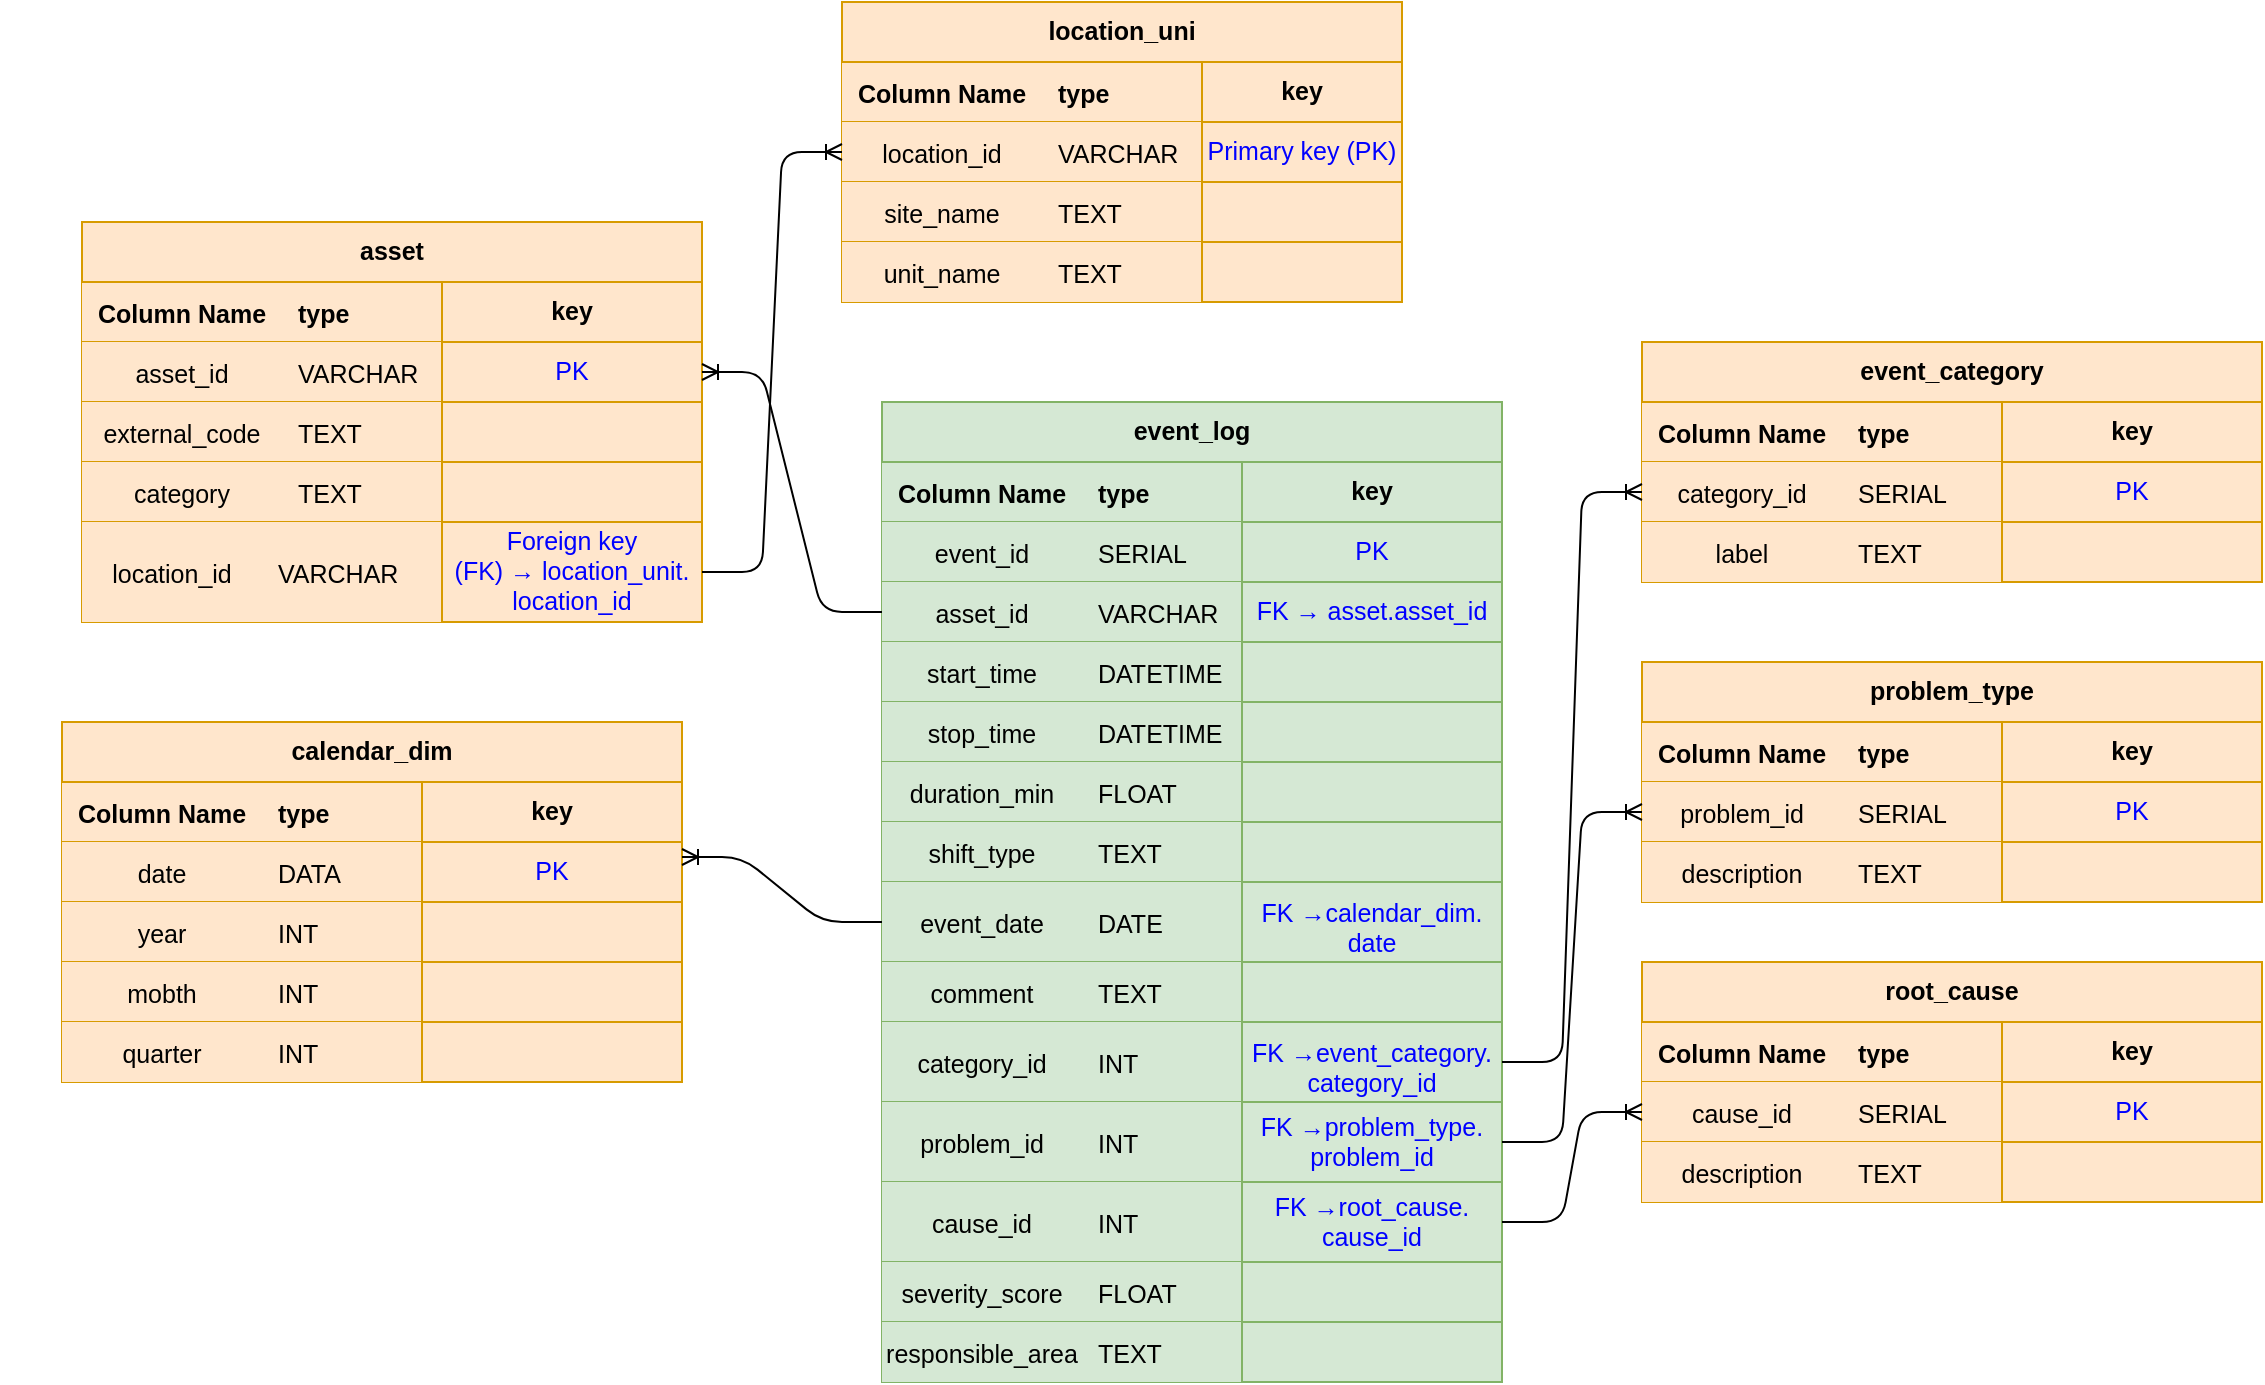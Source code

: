 <mxfile>
    <diagram id="4TJKe_6oD3056fA61Nhv" name="Page-1">
        <mxGraphModel dx="657" dy="694" grid="1" gridSize="10" guides="1" tooltips="1" connect="1" arrows="1" fold="1" page="1" pageScale="1" pageWidth="1654" pageHeight="1169" math="0" shadow="0">
            <root>
                <mxCell id="0"/>
                <mxCell id="1" parent="0"/>
                <mxCell id="35" value="" style="shape=partialRectangle;connectable=0;fillColor=none;top=0;left=0;bottom=0;right=0;editable=1;overflow=hidden;whiteSpace=wrap;html=1;fontSize=12.5;" parent="1" vertex="1">
                    <mxGeometry x="60" y="230" width="80" height="30" as="geometry">
                        <mxRectangle width="80" height="30" as="alternateBounds"/>
                    </mxGeometry>
                </mxCell>
                <mxCell id="88" value="" style="group;fontSize=12.5;fillColor=#ffe6cc;strokeColor=#d79b00;" parent="1" vertex="1" connectable="0">
                    <mxGeometry x="480" y="80" width="280" height="150" as="geometry"/>
                </mxCell>
                <mxCell id="40" value="" style="shape=table;startSize=0;container=1;collapsible=1;childLayout=tableLayout;fixedRows=1;rowLines=0;fontStyle=0;align=center;resizeLast=1;strokeColor=#d79b00;fillColor=#ffe6cc;collapsible=0;whiteSpace=wrap;html=1;fontSize=12.5;" parent="88" vertex="1">
                    <mxGeometry y="30" width="180" height="30" as="geometry"/>
                </mxCell>
                <mxCell id="41" value="" style="shape=tableRow;horizontal=0;startSize=0;swimlaneHead=0;swimlaneBody=0;fillColor=#ffe6cc;collapsible=0;dropTarget=0;points=[[0,0.5],[1,0.5]];portConstraint=eastwest;top=0;left=0;right=0;bottom=0;fontSize=12.5;strokeColor=#d79b00;" parent="40" vertex="1">
                    <mxGeometry width="180" height="30" as="geometry"/>
                </mxCell>
                <mxCell id="42" value="Column Name" style="shape=partialRectangle;connectable=0;fillColor=#ffe6cc;top=0;left=0;bottom=0;right=0;editable=1;overflow=hidden;fontStyle=1;fontSize=12.5;strokeColor=#d79b00;" parent="41" vertex="1">
                    <mxGeometry width="100" height="30" as="geometry">
                        <mxRectangle width="100" height="30" as="alternateBounds"/>
                    </mxGeometry>
                </mxCell>
                <mxCell id="43" value="type" style="shape=partialRectangle;connectable=0;fillColor=#ffe6cc;top=0;left=0;bottom=0;right=0;align=left;spacingLeft=6;overflow=hidden;fontStyle=1;fontSize=12.5;strokeColor=#d79b00;" parent="41" vertex="1">
                    <mxGeometry x="100" width="80" height="30" as="geometry">
                        <mxRectangle width="80" height="30" as="alternateBounds"/>
                    </mxGeometry>
                </mxCell>
                <mxCell id="44" value="&lt;b&gt;&lt;font&gt;location_uni&lt;/font&gt;&lt;/b&gt;" style="whiteSpace=wrap;html=1;align=center;fontSize=12.5;fillColor=#ffe6cc;strokeColor=#d79b00;" parent="88" vertex="1">
                    <mxGeometry width="280" height="30" as="geometry"/>
                </mxCell>
                <mxCell id="45" value="&lt;span&gt;key&lt;/span&gt;" style="whiteSpace=wrap;html=1;align=center;fontStyle=1;fontSize=12.5;fillColor=#ffe6cc;strokeColor=#d79b00;" parent="88" vertex="1">
                    <mxGeometry x="180" y="30" width="100" height="30" as="geometry"/>
                </mxCell>
                <mxCell id="46" value="" style="shape=table;startSize=0;container=1;collapsible=1;childLayout=tableLayout;fixedRows=1;rowLines=0;fontStyle=0;align=center;resizeLast=1;strokeColor=#d79b00;fillColor=#ffe6cc;collapsible=0;whiteSpace=wrap;html=1;fontSize=12.5;" parent="88" vertex="1">
                    <mxGeometry y="60" width="180" height="30" as="geometry"/>
                </mxCell>
                <mxCell id="47" value="" style="shape=tableRow;horizontal=0;startSize=0;swimlaneHead=0;swimlaneBody=0;fillColor=#ffe6cc;collapsible=0;dropTarget=0;points=[[0,0.5],[1,0.5]];portConstraint=eastwest;top=0;left=0;right=0;bottom=0;fontSize=12.5;strokeColor=#d79b00;" parent="46" vertex="1">
                    <mxGeometry width="180" height="30" as="geometry"/>
                </mxCell>
                <mxCell id="48" value="location_id" style="shape=partialRectangle;connectable=0;fillColor=#ffe6cc;top=0;left=0;bottom=0;right=0;editable=1;overflow=hidden;fontSize=12.5;strokeColor=#d79b00;" parent="47" vertex="1">
                    <mxGeometry width="100" height="30" as="geometry">
                        <mxRectangle width="100" height="30" as="alternateBounds"/>
                    </mxGeometry>
                </mxCell>
                <mxCell id="49" value="VARCHAR" style="shape=partialRectangle;connectable=0;fillColor=#ffe6cc;top=0;left=0;bottom=0;right=0;align=left;spacingLeft=6;overflow=hidden;fontSize=12.5;strokeColor=#d79b00;" parent="47" vertex="1">
                    <mxGeometry x="100" width="80" height="30" as="geometry">
                        <mxRectangle width="80" height="30" as="alternateBounds"/>
                    </mxGeometry>
                </mxCell>
                <mxCell id="50" value="&lt;span&gt;&lt;font style=&quot;color: rgb(0, 0, 255);&quot;&gt;Primary key (PK)&lt;/font&gt;&lt;/span&gt;" style="whiteSpace=wrap;html=1;align=center;fontStyle=0;fontSize=12.5;fillColor=#ffe6cc;strokeColor=#d79b00;" parent="88" vertex="1">
                    <mxGeometry x="180" y="60" width="100" height="30" as="geometry"/>
                </mxCell>
                <mxCell id="51" value="" style="shape=table;startSize=0;container=1;collapsible=1;childLayout=tableLayout;fixedRows=1;rowLines=0;fontStyle=0;align=center;resizeLast=1;strokeColor=#d79b00;fillColor=#ffe6cc;collapsible=0;whiteSpace=wrap;html=1;fontSize=12.5;" parent="88" vertex="1">
                    <mxGeometry y="90" width="180" height="30" as="geometry"/>
                </mxCell>
                <mxCell id="52" value="" style="shape=tableRow;horizontal=0;startSize=0;swimlaneHead=0;swimlaneBody=0;fillColor=#ffe6cc;collapsible=0;dropTarget=0;points=[[0,0.5],[1,0.5]];portConstraint=eastwest;top=0;left=0;right=0;bottom=0;fontSize=12.5;strokeColor=#d79b00;" parent="51" vertex="1">
                    <mxGeometry width="180" height="30" as="geometry"/>
                </mxCell>
                <mxCell id="53" value="site_name" style="shape=partialRectangle;connectable=0;fillColor=#ffe6cc;top=0;left=0;bottom=0;right=0;editable=1;overflow=hidden;fontSize=12.5;strokeColor=#d79b00;" parent="52" vertex="1">
                    <mxGeometry width="100" height="30" as="geometry">
                        <mxRectangle width="100" height="30" as="alternateBounds"/>
                    </mxGeometry>
                </mxCell>
                <mxCell id="54" value="TEXT" style="shape=partialRectangle;connectable=0;fillColor=#ffe6cc;top=0;left=0;bottom=0;right=0;align=left;spacingLeft=6;overflow=hidden;fontSize=12.5;strokeColor=#d79b00;" parent="52" vertex="1">
                    <mxGeometry x="100" width="80" height="30" as="geometry">
                        <mxRectangle width="80" height="30" as="alternateBounds"/>
                    </mxGeometry>
                </mxCell>
                <mxCell id="55" value="" style="whiteSpace=wrap;html=1;align=center;fontStyle=1;fontSize=12.5;fillColor=#ffe6cc;strokeColor=#d79b00;" parent="88" vertex="1">
                    <mxGeometry x="180" y="90" width="100" height="30" as="geometry"/>
                </mxCell>
                <mxCell id="56" value="" style="shape=table;startSize=0;container=1;collapsible=1;childLayout=tableLayout;fixedRows=1;rowLines=0;fontStyle=0;align=center;resizeLast=1;strokeColor=#d79b00;fillColor=#ffe6cc;collapsible=0;whiteSpace=wrap;html=1;fontSize=12.5;" parent="88" vertex="1">
                    <mxGeometry y="120" width="180" height="30" as="geometry"/>
                </mxCell>
                <mxCell id="57" value="" style="shape=tableRow;horizontal=0;startSize=0;swimlaneHead=0;swimlaneBody=0;fillColor=#ffe6cc;collapsible=0;dropTarget=0;points=[[0,0.5],[1,0.5]];portConstraint=eastwest;top=0;left=0;right=0;bottom=0;fontSize=12.5;strokeColor=#d79b00;" parent="56" vertex="1">
                    <mxGeometry width="180" height="30" as="geometry"/>
                </mxCell>
                <mxCell id="58" value="unit_name" style="shape=partialRectangle;connectable=0;fillColor=#ffe6cc;top=0;left=0;bottom=0;right=0;editable=1;overflow=hidden;fontSize=12.5;strokeColor=#d79b00;" parent="57" vertex="1">
                    <mxGeometry width="100" height="30" as="geometry">
                        <mxRectangle width="100" height="30" as="alternateBounds"/>
                    </mxGeometry>
                </mxCell>
                <mxCell id="59" value="TEXT" style="shape=partialRectangle;connectable=0;fillColor=#ffe6cc;top=0;left=0;bottom=0;right=0;align=left;spacingLeft=6;overflow=hidden;fontSize=12.5;strokeColor=#d79b00;" parent="57" vertex="1">
                    <mxGeometry x="100" width="80" height="30" as="geometry">
                        <mxRectangle width="80" height="30" as="alternateBounds"/>
                    </mxGeometry>
                </mxCell>
                <mxCell id="60" value="" style="whiteSpace=wrap;html=1;align=center;fontStyle=1;fontSize=12.5;fillColor=#ffe6cc;strokeColor=#d79b00;" parent="88" vertex="1">
                    <mxGeometry x="180" y="120" width="100" height="30" as="geometry"/>
                </mxCell>
                <mxCell id="89" value="" style="group;fontSize=12.5;fillColor=#ffe6cc;strokeColor=#d79b00;" parent="1" vertex="1" connectable="0">
                    <mxGeometry x="100" y="190" width="310" height="200" as="geometry"/>
                </mxCell>
                <mxCell id="61" value="" style="shape=table;startSize=0;container=1;collapsible=1;childLayout=tableLayout;fixedRows=1;rowLines=0;fontStyle=1;align=center;resizeLast=1;strokeColor=#d79b00;fillColor=#ffe6cc;collapsible=0;whiteSpace=wrap;html=1;fontFamily=Helvetica;fontSize=12.5;" parent="89" vertex="1">
                    <mxGeometry y="30" width="180" height="30" as="geometry"/>
                </mxCell>
                <mxCell id="62" value="" style="shape=tableRow;horizontal=0;startSize=0;swimlaneHead=0;swimlaneBody=0;fillColor=#ffe6cc;collapsible=0;dropTarget=0;points=[[0,0.5],[1,0.5]];portConstraint=eastwest;top=0;left=0;right=0;bottom=0;fontSize=12.5;strokeColor=#d79b00;" parent="61" vertex="1">
                    <mxGeometry width="180" height="30" as="geometry"/>
                </mxCell>
                <mxCell id="63" value="Column Name" style="shape=partialRectangle;connectable=0;fillColor=#ffe6cc;top=0;left=0;bottom=0;right=0;editable=1;overflow=hidden;fontStyle=1;fontSize=12.5;strokeColor=#d79b00;" parent="62" vertex="1">
                    <mxGeometry width="100" height="30" as="geometry">
                        <mxRectangle width="100" height="30" as="alternateBounds"/>
                    </mxGeometry>
                </mxCell>
                <mxCell id="64" value="type" style="shape=partialRectangle;connectable=0;fillColor=#ffe6cc;top=0;left=0;bottom=0;right=0;align=left;spacingLeft=6;overflow=hidden;fontStyle=1;fontSize=12.5;strokeColor=#d79b00;" parent="62" vertex="1">
                    <mxGeometry x="100" width="80" height="30" as="geometry">
                        <mxRectangle width="80" height="30" as="alternateBounds"/>
                    </mxGeometry>
                </mxCell>
                <mxCell id="65" value="&lt;b&gt;&lt;font&gt;asset&lt;/font&gt;&lt;/b&gt;" style="whiteSpace=wrap;html=1;align=center;fontSize=12.5;fillColor=#ffe6cc;strokeColor=#d79b00;" parent="89" vertex="1">
                    <mxGeometry width="310" height="30" as="geometry"/>
                </mxCell>
                <mxCell id="66" value="&lt;span&gt;key&lt;/span&gt;" style="whiteSpace=wrap;html=1;align=center;fontStyle=1;fontSize=12.5;fillColor=#ffe6cc;strokeColor=#d79b00;" parent="89" vertex="1">
                    <mxGeometry x="180" y="30" width="130" height="30" as="geometry"/>
                </mxCell>
                <mxCell id="67" value="" style="shape=table;startSize=0;container=1;collapsible=1;childLayout=tableLayout;fixedRows=1;rowLines=0;fontStyle=0;align=center;resizeLast=1;strokeColor=#d79b00;fillColor=#ffe6cc;collapsible=0;whiteSpace=wrap;html=1;fontSize=12.5;" parent="89" vertex="1">
                    <mxGeometry y="60" width="180" height="30" as="geometry"/>
                </mxCell>
                <mxCell id="68" value="" style="shape=tableRow;horizontal=0;startSize=0;swimlaneHead=0;swimlaneBody=0;fillColor=#ffe6cc;collapsible=0;dropTarget=0;points=[[0,0.5],[1,0.5]];portConstraint=eastwest;top=0;left=0;right=0;bottom=0;fontSize=12.5;strokeColor=#d79b00;" parent="67" vertex="1">
                    <mxGeometry width="180" height="30" as="geometry"/>
                </mxCell>
                <mxCell id="69" value="asset_id" style="shape=partialRectangle;connectable=0;fillColor=#ffe6cc;top=0;left=0;bottom=0;right=0;editable=1;overflow=hidden;fontSize=12.5;strokeColor=#d79b00;" parent="68" vertex="1">
                    <mxGeometry width="100" height="30" as="geometry">
                        <mxRectangle width="100" height="30" as="alternateBounds"/>
                    </mxGeometry>
                </mxCell>
                <mxCell id="70" value="VARCHAR" style="shape=partialRectangle;connectable=0;fillColor=#ffe6cc;top=0;left=0;bottom=0;right=0;align=left;spacingLeft=6;overflow=hidden;fontSize=12.5;strokeColor=#d79b00;" parent="68" vertex="1">
                    <mxGeometry x="100" width="80" height="30" as="geometry">
                        <mxRectangle width="80" height="30" as="alternateBounds"/>
                    </mxGeometry>
                </mxCell>
                <mxCell id="71" value="&lt;span style=&quot;font-weight: 400;&quot;&gt;&lt;font style=&quot;color: rgb(0, 0, 255);&quot;&gt;PK&lt;/font&gt;&lt;/span&gt;" style="whiteSpace=wrap;html=1;align=center;fontStyle=1;fontSize=12.5;fillColor=#ffe6cc;strokeColor=#d79b00;" parent="89" vertex="1">
                    <mxGeometry x="180" y="60" width="130" height="30" as="geometry"/>
                </mxCell>
                <mxCell id="72" value="" style="shape=table;startSize=0;container=1;collapsible=1;childLayout=tableLayout;fixedRows=1;rowLines=0;fontStyle=0;align=center;resizeLast=1;strokeColor=#d79b00;fillColor=#ffe6cc;collapsible=0;whiteSpace=wrap;html=1;fontSize=12.5;" parent="89" vertex="1">
                    <mxGeometry y="90" width="180" height="30" as="geometry"/>
                </mxCell>
                <mxCell id="73" value="" style="shape=tableRow;horizontal=0;startSize=0;swimlaneHead=0;swimlaneBody=0;fillColor=#ffe6cc;collapsible=0;dropTarget=0;points=[[0,0.5],[1,0.5]];portConstraint=eastwest;top=0;left=0;right=0;bottom=0;fontSize=12.5;strokeColor=#d79b00;" parent="72" vertex="1">
                    <mxGeometry width="180" height="30" as="geometry"/>
                </mxCell>
                <mxCell id="74" value="external_code" style="shape=partialRectangle;connectable=0;fillColor=#ffe6cc;top=0;left=0;bottom=0;right=0;editable=1;overflow=hidden;fontSize=12.5;strokeColor=#d79b00;" parent="73" vertex="1">
                    <mxGeometry width="100" height="30" as="geometry">
                        <mxRectangle width="100" height="30" as="alternateBounds"/>
                    </mxGeometry>
                </mxCell>
                <mxCell id="75" value="TEXT" style="shape=partialRectangle;connectable=0;fillColor=#ffe6cc;top=0;left=0;bottom=0;right=0;align=left;spacingLeft=6;overflow=hidden;fontSize=12.5;strokeColor=#d79b00;" parent="73" vertex="1">
                    <mxGeometry x="100" width="80" height="30" as="geometry">
                        <mxRectangle width="80" height="30" as="alternateBounds"/>
                    </mxGeometry>
                </mxCell>
                <mxCell id="76" value="" style="whiteSpace=wrap;html=1;align=center;fontStyle=1;fontSize=12.5;fillColor=#ffe6cc;strokeColor=#d79b00;" parent="89" vertex="1">
                    <mxGeometry x="180" y="90" width="130" height="30" as="geometry"/>
                </mxCell>
                <mxCell id="77" value="" style="shape=table;startSize=0;container=1;collapsible=1;childLayout=tableLayout;fixedRows=1;rowLines=0;fontStyle=0;align=center;resizeLast=1;strokeColor=#d79b00;fillColor=#ffe6cc;collapsible=0;whiteSpace=wrap;html=1;fontSize=12.5;" parent="89" vertex="1">
                    <mxGeometry y="120" width="180" height="30" as="geometry"/>
                </mxCell>
                <mxCell id="78" value="" style="shape=tableRow;horizontal=0;startSize=0;swimlaneHead=0;swimlaneBody=0;fillColor=#ffe6cc;collapsible=0;dropTarget=0;points=[[0,0.5],[1,0.5]];portConstraint=eastwest;top=0;left=0;right=0;bottom=0;fontSize=12.5;strokeColor=#d79b00;" parent="77" vertex="1">
                    <mxGeometry width="180" height="30" as="geometry"/>
                </mxCell>
                <mxCell id="79" value="category" style="shape=partialRectangle;connectable=0;fillColor=#ffe6cc;top=0;left=0;bottom=0;right=0;editable=1;overflow=hidden;fontSize=12.5;strokeColor=#d79b00;" parent="78" vertex="1">
                    <mxGeometry width="100" height="30" as="geometry">
                        <mxRectangle width="100" height="30" as="alternateBounds"/>
                    </mxGeometry>
                </mxCell>
                <mxCell id="80" value="TEXT" style="shape=partialRectangle;connectable=0;fillColor=#ffe6cc;top=0;left=0;bottom=0;right=0;align=left;spacingLeft=6;overflow=hidden;fontSize=12.5;strokeColor=#d79b00;" parent="78" vertex="1">
                    <mxGeometry x="100" width="80" height="30" as="geometry">
                        <mxRectangle width="80" height="30" as="alternateBounds"/>
                    </mxGeometry>
                </mxCell>
                <mxCell id="82" value="" style="shape=table;startSize=0;container=1;collapsible=1;childLayout=tableLayout;fixedRows=1;rowLines=0;align=center;resizeLast=1;strokeColor=#d79b00;fillColor=#ffe6cc;collapsible=0;whiteSpace=wrap;html=1;fontSize=12.5;" parent="89" vertex="1">
                    <mxGeometry y="150" width="180" height="50" as="geometry"/>
                </mxCell>
                <mxCell id="83" value="" style="shape=tableRow;horizontal=0;startSize=0;swimlaneHead=0;swimlaneBody=0;fillColor=#ffe6cc;collapsible=0;dropTarget=0;points=[[0,0.5],[1,0.5]];portConstraint=eastwest;top=0;left=0;right=0;bottom=0;fontSize=12.5;strokeColor=#d79b00;" parent="82" vertex="1">
                    <mxGeometry width="180" height="50" as="geometry"/>
                </mxCell>
                <mxCell id="84" value="location_id" style="shape=partialRectangle;connectable=0;fillColor=#ffe6cc;top=0;left=0;bottom=0;right=0;editable=1;overflow=hidden;autosize=1;fontSize=12.5;strokeColor=#d79b00;" parent="83" vertex="1">
                    <mxGeometry width="90" height="50" as="geometry">
                        <mxRectangle width="90" height="50" as="alternateBounds"/>
                    </mxGeometry>
                </mxCell>
                <mxCell id="85" value="VARCHAR" style="shape=partialRectangle;connectable=0;fillColor=#ffe6cc;top=0;left=0;bottom=0;right=0;align=left;spacingLeft=6;overflow=hidden;fontSize=12.5;strokeColor=#d79b00;" parent="83" vertex="1">
                    <mxGeometry x="90" width="90" height="50" as="geometry">
                        <mxRectangle width="90" height="50" as="alternateBounds"/>
                    </mxGeometry>
                </mxCell>
                <mxCell id="86" value="&lt;font style=&quot;color: rgb(0, 0, 255); font-weight: normal;&quot;&gt;Foreign key &lt;br&gt;(FK)&amp;nbsp;→ location_unit.&lt;/font&gt;&lt;div&gt;&lt;font style=&quot;color: rgb(0, 0, 255); font-weight: normal;&quot;&gt;location_id&lt;/font&gt;&lt;/div&gt;" style="whiteSpace=wrap;html=1;align=center;fontStyle=1;fontSize=12.5;fillColor=#ffe6cc;strokeColor=#d79b00;" parent="89" vertex="1">
                    <mxGeometry x="180" y="150" width="130" height="50" as="geometry"/>
                </mxCell>
                <mxCell id="87" value="" style="whiteSpace=wrap;html=1;align=center;fontStyle=1;fontSize=12.5;fillColor=#ffe6cc;strokeColor=#d79b00;" parent="89" vertex="1">
                    <mxGeometry x="180" y="120" width="130" height="30" as="geometry"/>
                </mxCell>
                <mxCell id="259" value="" style="shape=table;startSize=0;container=1;collapsible=1;childLayout=tableLayout;fixedRows=1;rowLines=0;fontStyle=1;align=center;resizeLast=1;strokeColor=#d79b00;fillColor=#ffe6cc;collapsible=0;whiteSpace=wrap;html=1;fontFamily=Helvetica;fontSize=12.5;" parent="1" vertex="1">
                    <mxGeometry x="90" y="470" width="180" height="30" as="geometry"/>
                </mxCell>
                <mxCell id="260" value="" style="shape=tableRow;horizontal=0;startSize=0;swimlaneHead=0;swimlaneBody=0;fillColor=#ffe6cc;collapsible=0;dropTarget=0;points=[[0,0.5],[1,0.5]];portConstraint=eastwest;top=0;left=0;right=0;bottom=0;fontSize=12.5;strokeColor=#d79b00;" parent="259" vertex="1">
                    <mxGeometry width="180" height="30" as="geometry"/>
                </mxCell>
                <mxCell id="261" value="Column Name" style="shape=partialRectangle;connectable=0;fillColor=#ffe6cc;top=0;left=0;bottom=0;right=0;editable=1;overflow=hidden;fontStyle=1;fontSize=12.5;strokeColor=#d79b00;" parent="260" vertex="1">
                    <mxGeometry width="100" height="30" as="geometry">
                        <mxRectangle width="100" height="30" as="alternateBounds"/>
                    </mxGeometry>
                </mxCell>
                <mxCell id="262" value="type" style="shape=partialRectangle;connectable=0;fillColor=#ffe6cc;top=0;left=0;bottom=0;right=0;align=left;spacingLeft=6;overflow=hidden;fontStyle=1;fontSize=12.5;strokeColor=#d79b00;" parent="260" vertex="1">
                    <mxGeometry x="100" width="80" height="30" as="geometry">
                        <mxRectangle width="80" height="30" as="alternateBounds"/>
                    </mxGeometry>
                </mxCell>
                <mxCell id="263" value="&lt;b&gt;&lt;font&gt;calendar_dim&lt;/font&gt;&lt;/b&gt;" style="whiteSpace=wrap;html=1;align=center;fontSize=12.5;fillColor=#ffe6cc;strokeColor=#d79b00;" parent="1" vertex="1">
                    <mxGeometry x="90" y="440" width="310" height="30" as="geometry"/>
                </mxCell>
                <mxCell id="264" value="&lt;span&gt;key&lt;/span&gt;" style="whiteSpace=wrap;html=1;align=center;fontStyle=1;fontSize=12.5;fillColor=#ffe6cc;strokeColor=#d79b00;" parent="1" vertex="1">
                    <mxGeometry x="270" y="470" width="130" height="30" as="geometry"/>
                </mxCell>
                <mxCell id="265" value="" style="shape=table;startSize=0;container=1;collapsible=1;childLayout=tableLayout;fixedRows=1;rowLines=0;fontStyle=0;align=center;resizeLast=1;strokeColor=#d79b00;fillColor=#ffe6cc;collapsible=0;whiteSpace=wrap;html=1;fontSize=12.5;" parent="1" vertex="1">
                    <mxGeometry x="90" y="500" width="180" height="30" as="geometry"/>
                </mxCell>
                <mxCell id="266" value="" style="shape=tableRow;horizontal=0;startSize=0;swimlaneHead=0;swimlaneBody=0;fillColor=#ffe6cc;collapsible=0;dropTarget=0;points=[[0,0.5],[1,0.5]];portConstraint=eastwest;top=0;left=0;right=0;bottom=0;fontSize=12.5;strokeColor=#d79b00;" parent="265" vertex="1">
                    <mxGeometry width="180" height="30" as="geometry"/>
                </mxCell>
                <mxCell id="267" value="date" style="shape=partialRectangle;connectable=0;fillColor=#ffe6cc;top=0;left=0;bottom=0;right=0;editable=1;overflow=hidden;fontSize=12.5;strokeColor=#d79b00;" parent="266" vertex="1">
                    <mxGeometry width="100" height="30" as="geometry">
                        <mxRectangle width="100" height="30" as="alternateBounds"/>
                    </mxGeometry>
                </mxCell>
                <mxCell id="268" value="DATA" style="shape=partialRectangle;connectable=0;fillColor=#ffe6cc;top=0;left=0;bottom=0;right=0;align=left;spacingLeft=6;overflow=hidden;fontSize=12.5;strokeColor=#d79b00;" parent="266" vertex="1">
                    <mxGeometry x="100" width="80" height="30" as="geometry">
                        <mxRectangle width="80" height="30" as="alternateBounds"/>
                    </mxGeometry>
                </mxCell>
                <mxCell id="269" value="&lt;span style=&quot;font-weight: 400;&quot;&gt;&lt;font style=&quot;color: rgb(0, 0, 255);&quot;&gt;PK&lt;/font&gt;&lt;/span&gt;" style="whiteSpace=wrap;html=1;align=center;fontStyle=1;fontSize=12.5;fillColor=#ffe6cc;strokeColor=#d79b00;" parent="1" vertex="1">
                    <mxGeometry x="270" y="500" width="130" height="30" as="geometry"/>
                </mxCell>
                <mxCell id="270" value="" style="shape=table;startSize=0;container=1;collapsible=1;childLayout=tableLayout;fixedRows=1;rowLines=0;fontStyle=0;align=center;resizeLast=1;strokeColor=#d79b00;fillColor=#ffe6cc;collapsible=0;whiteSpace=wrap;html=1;fontSize=12.5;" parent="1" vertex="1">
                    <mxGeometry x="90" y="530" width="180" height="30" as="geometry"/>
                </mxCell>
                <mxCell id="271" value="" style="shape=tableRow;horizontal=0;startSize=0;swimlaneHead=0;swimlaneBody=0;fillColor=#ffe6cc;collapsible=0;dropTarget=0;points=[[0,0.5],[1,0.5]];portConstraint=eastwest;top=0;left=0;right=0;bottom=0;fontSize=12.5;strokeColor=#d79b00;" parent="270" vertex="1">
                    <mxGeometry width="180" height="30" as="geometry"/>
                </mxCell>
                <mxCell id="272" value="year" style="shape=partialRectangle;connectable=0;fillColor=#ffe6cc;top=0;left=0;bottom=0;right=0;editable=1;overflow=hidden;fontSize=12.5;strokeColor=#d79b00;" parent="271" vertex="1">
                    <mxGeometry width="100" height="30" as="geometry">
                        <mxRectangle width="100" height="30" as="alternateBounds"/>
                    </mxGeometry>
                </mxCell>
                <mxCell id="273" value="INT" style="shape=partialRectangle;connectable=0;fillColor=#ffe6cc;top=0;left=0;bottom=0;right=0;align=left;spacingLeft=6;overflow=hidden;fontSize=12.5;strokeColor=#d79b00;" parent="271" vertex="1">
                    <mxGeometry x="100" width="80" height="30" as="geometry">
                        <mxRectangle width="80" height="30" as="alternateBounds"/>
                    </mxGeometry>
                </mxCell>
                <mxCell id="274" value="" style="whiteSpace=wrap;html=1;align=center;fontStyle=1;fontSize=12.5;fillColor=#ffe6cc;strokeColor=#d79b00;" parent="1" vertex="1">
                    <mxGeometry x="270" y="530" width="130" height="30" as="geometry"/>
                </mxCell>
                <mxCell id="275" value="" style="shape=table;startSize=0;container=1;collapsible=1;childLayout=tableLayout;fixedRows=1;rowLines=0;fontStyle=0;align=center;resizeLast=1;strokeColor=#d79b00;fillColor=#ffe6cc;collapsible=0;whiteSpace=wrap;html=1;fontSize=12.5;" parent="1" vertex="1">
                    <mxGeometry x="90" y="560" width="180" height="30" as="geometry"/>
                </mxCell>
                <mxCell id="276" value="" style="shape=tableRow;horizontal=0;startSize=0;swimlaneHead=0;swimlaneBody=0;fillColor=#ffe6cc;collapsible=0;dropTarget=0;points=[[0,0.5],[1,0.5]];portConstraint=eastwest;top=0;left=0;right=0;bottom=0;fontSize=12.5;strokeColor=#d79b00;" parent="275" vertex="1">
                    <mxGeometry width="180" height="30" as="geometry"/>
                </mxCell>
                <mxCell id="277" value="mobth" style="shape=partialRectangle;connectable=0;fillColor=#ffe6cc;top=0;left=0;bottom=0;right=0;editable=1;overflow=hidden;fontSize=12.5;strokeColor=#d79b00;" parent="276" vertex="1">
                    <mxGeometry width="100" height="30" as="geometry">
                        <mxRectangle width="100" height="30" as="alternateBounds"/>
                    </mxGeometry>
                </mxCell>
                <mxCell id="278" value="INT" style="shape=partialRectangle;connectable=0;fillColor=#ffe6cc;top=0;left=0;bottom=0;right=0;align=left;spacingLeft=6;overflow=hidden;fontSize=12.5;strokeColor=#d79b00;" parent="276" vertex="1">
                    <mxGeometry x="100" width="80" height="30" as="geometry">
                        <mxRectangle width="80" height="30" as="alternateBounds"/>
                    </mxGeometry>
                </mxCell>
                <mxCell id="284" value="" style="whiteSpace=wrap;html=1;align=center;fontStyle=1;fontSize=12.5;fillColor=#ffe6cc;strokeColor=#d79b00;" parent="1" vertex="1">
                    <mxGeometry x="270" y="560" width="130" height="30" as="geometry"/>
                </mxCell>
                <mxCell id="286" value="" style="shape=table;startSize=0;container=1;collapsible=1;childLayout=tableLayout;fixedRows=1;rowLines=0;fontStyle=0;align=center;resizeLast=1;strokeColor=#d79b00;fillColor=#ffe6cc;collapsible=0;whiteSpace=wrap;html=1;fontSize=12.5;" parent="1" vertex="1">
                    <mxGeometry x="90" y="590" width="180" height="30" as="geometry"/>
                </mxCell>
                <mxCell id="287" value="" style="shape=tableRow;horizontal=0;startSize=0;swimlaneHead=0;swimlaneBody=0;fillColor=#ffe6cc;collapsible=0;dropTarget=0;points=[[0,0.5],[1,0.5]];portConstraint=eastwest;top=0;left=0;right=0;bottom=0;fontSize=12.5;strokeColor=#d79b00;" parent="286" vertex="1">
                    <mxGeometry width="180" height="30" as="geometry"/>
                </mxCell>
                <mxCell id="288" value="quarter" style="shape=partialRectangle;connectable=0;fillColor=#ffe6cc;top=0;left=0;bottom=0;right=0;editable=1;overflow=hidden;fontSize=12.5;strokeColor=#d79b00;" parent="287" vertex="1">
                    <mxGeometry width="100" height="30" as="geometry">
                        <mxRectangle width="100" height="30" as="alternateBounds"/>
                    </mxGeometry>
                </mxCell>
                <mxCell id="289" value="INT" style="shape=partialRectangle;connectable=0;fillColor=#ffe6cc;top=0;left=0;bottom=0;right=0;align=left;spacingLeft=6;overflow=hidden;fontSize=12.5;strokeColor=#d79b00;" parent="287" vertex="1">
                    <mxGeometry x="100" width="80" height="30" as="geometry">
                        <mxRectangle width="80" height="30" as="alternateBounds"/>
                    </mxGeometry>
                </mxCell>
                <mxCell id="290" value="" style="whiteSpace=wrap;html=1;align=center;fontStyle=1;fontSize=12.5;fillColor=#ffe6cc;strokeColor=#d79b00;" parent="1" vertex="1">
                    <mxGeometry x="270" y="590" width="130" height="30" as="geometry"/>
                </mxCell>
                <mxCell id="296" value="" style="edgeStyle=entityRelationEdgeStyle;fontSize=12.5;html=1;endArrow=ERoneToMany;entryX=0;entryY=0.5;entryDx=0;entryDy=0;exitX=1;exitY=0.5;exitDx=0;exitDy=0;" parent="1" source="86" target="47" edge="1">
                    <mxGeometry width="100" height="100" relative="1" as="geometry">
                        <mxPoint x="360" y="320" as="sourcePoint"/>
                        <mxPoint x="450" y="220" as="targetPoint"/>
                    </mxGeometry>
                </mxCell>
                <mxCell id="297" value="" style="group;fontSize=12.5;fillColor=#d5e8d4;strokeColor=#82b366;" parent="1" vertex="1" connectable="0">
                    <mxGeometry x="500" y="280" width="310" height="490" as="geometry"/>
                </mxCell>
                <mxCell id="92" value="" style="shape=table;startSize=0;container=1;collapsible=1;childLayout=tableLayout;fixedRows=1;rowLines=0;fontStyle=1;align=center;resizeLast=1;strokeColor=#82b366;fillColor=#d5e8d4;collapsible=0;whiteSpace=wrap;html=1;fontFamily=Helvetica;fontSize=12.5;" parent="297" vertex="1">
                    <mxGeometry y="30" width="180" height="30" as="geometry"/>
                </mxCell>
                <mxCell id="93" value="" style="shape=tableRow;horizontal=0;startSize=0;swimlaneHead=0;swimlaneBody=0;fillColor=#d5e8d4;collapsible=0;dropTarget=0;points=[[0,0.5],[1,0.5]];portConstraint=eastwest;top=0;left=0;right=0;bottom=0;fontSize=12.5;strokeColor=#82b366;" parent="92" vertex="1">
                    <mxGeometry width="180" height="30" as="geometry"/>
                </mxCell>
                <mxCell id="94" value="Column Name" style="shape=partialRectangle;connectable=0;fillColor=#d5e8d4;top=0;left=0;bottom=0;right=0;editable=1;overflow=hidden;fontStyle=1;fontSize=12.5;strokeColor=#82b366;" parent="93" vertex="1">
                    <mxGeometry width="100" height="30" as="geometry">
                        <mxRectangle width="100" height="30" as="alternateBounds"/>
                    </mxGeometry>
                </mxCell>
                <mxCell id="95" value="type" style="shape=partialRectangle;connectable=0;fillColor=#d5e8d4;top=0;left=0;bottom=0;right=0;align=left;spacingLeft=6;overflow=hidden;fontStyle=1;fontSize=12.5;strokeColor=#82b366;" parent="93" vertex="1">
                    <mxGeometry x="100" width="80" height="30" as="geometry">
                        <mxRectangle width="80" height="30" as="alternateBounds"/>
                    </mxGeometry>
                </mxCell>
                <mxCell id="96" value="&lt;b&gt;&lt;font&gt;event_log&lt;/font&gt;&lt;/b&gt;" style="whiteSpace=wrap;html=1;align=center;fontSize=12.5;fillColor=#d5e8d4;strokeColor=#82b366;" parent="297" vertex="1">
                    <mxGeometry width="310" height="30" as="geometry"/>
                </mxCell>
                <mxCell id="97" value="&lt;span&gt;key&lt;/span&gt;" style="whiteSpace=wrap;html=1;align=center;fontStyle=1;fontSize=12.5;fillColor=#d5e8d4;strokeColor=#82b366;" parent="297" vertex="1">
                    <mxGeometry x="180" y="30" width="130" height="30" as="geometry"/>
                </mxCell>
                <mxCell id="98" value="" style="shape=table;startSize=0;container=1;collapsible=1;childLayout=tableLayout;fixedRows=1;rowLines=0;fontStyle=0;align=center;resizeLast=1;strokeColor=#82b366;fillColor=#d5e8d4;collapsible=0;whiteSpace=wrap;html=1;fontSize=12.5;" parent="297" vertex="1">
                    <mxGeometry y="60" width="180" height="30" as="geometry"/>
                </mxCell>
                <mxCell id="99" value="" style="shape=tableRow;horizontal=0;startSize=0;swimlaneHead=0;swimlaneBody=0;fillColor=#d5e8d4;collapsible=0;dropTarget=0;points=[[0,0.5],[1,0.5]];portConstraint=eastwest;top=0;left=0;right=0;bottom=0;fontSize=12.5;strokeColor=#82b366;" parent="98" vertex="1">
                    <mxGeometry width="180" height="30" as="geometry"/>
                </mxCell>
                <mxCell id="100" value="event_id" style="shape=partialRectangle;connectable=0;fillColor=#d5e8d4;top=0;left=0;bottom=0;right=0;editable=1;overflow=hidden;fontSize=12.5;strokeColor=#82b366;" parent="99" vertex="1">
                    <mxGeometry width="100" height="30" as="geometry">
                        <mxRectangle width="100" height="30" as="alternateBounds"/>
                    </mxGeometry>
                </mxCell>
                <mxCell id="101" value="SERIAL" style="shape=partialRectangle;connectable=0;fillColor=#d5e8d4;top=0;left=0;bottom=0;right=0;align=left;spacingLeft=6;overflow=hidden;fontSize=12.5;strokeColor=#82b366;" parent="99" vertex="1">
                    <mxGeometry x="100" width="80" height="30" as="geometry">
                        <mxRectangle width="80" height="30" as="alternateBounds"/>
                    </mxGeometry>
                </mxCell>
                <mxCell id="102" value="&lt;span style=&quot;font-weight: 400;&quot;&gt;&lt;font style=&quot;color: rgb(0, 0, 255);&quot;&gt;PK&lt;/font&gt;&lt;/span&gt;" style="whiteSpace=wrap;html=1;align=center;fontStyle=1;fontSize=12.5;fillColor=#d5e8d4;strokeColor=#82b366;" parent="297" vertex="1">
                    <mxGeometry x="180" y="60" width="130" height="30" as="geometry"/>
                </mxCell>
                <mxCell id="103" value="" style="shape=table;startSize=0;container=1;collapsible=1;childLayout=tableLayout;fixedRows=1;rowLines=0;fontStyle=0;align=center;resizeLast=1;strokeColor=#82b366;fillColor=#d5e8d4;collapsible=0;whiteSpace=wrap;html=1;fontSize=12.5;" parent="297" vertex="1">
                    <mxGeometry y="90" width="180" height="30" as="geometry"/>
                </mxCell>
                <mxCell id="104" value="" style="shape=tableRow;horizontal=0;startSize=0;swimlaneHead=0;swimlaneBody=0;fillColor=#d5e8d4;collapsible=0;dropTarget=0;points=[[0,0.5],[1,0.5]];portConstraint=eastwest;top=0;left=0;right=0;bottom=0;fontSize=12.5;strokeColor=#82b366;" parent="103" vertex="1">
                    <mxGeometry width="180" height="30" as="geometry"/>
                </mxCell>
                <mxCell id="105" value="asset_id" style="shape=partialRectangle;connectable=0;fillColor=#d5e8d4;top=0;left=0;bottom=0;right=0;editable=1;overflow=hidden;fontSize=12.5;strokeColor=#82b366;" parent="104" vertex="1">
                    <mxGeometry width="100" height="30" as="geometry">
                        <mxRectangle width="100" height="30" as="alternateBounds"/>
                    </mxGeometry>
                </mxCell>
                <mxCell id="106" value="VARCHAR" style="shape=partialRectangle;connectable=0;fillColor=#d5e8d4;top=0;left=0;bottom=0;right=0;align=left;spacingLeft=6;overflow=hidden;fontSize=12.5;strokeColor=#82b366;" parent="104" vertex="1">
                    <mxGeometry x="100" width="80" height="30" as="geometry">
                        <mxRectangle width="80" height="30" as="alternateBounds"/>
                    </mxGeometry>
                </mxCell>
                <mxCell id="108" value="" style="shape=table;startSize=0;container=1;collapsible=1;childLayout=tableLayout;fixedRows=1;rowLines=0;fontStyle=0;align=center;resizeLast=1;strokeColor=#82b366;fillColor=#d5e8d4;collapsible=0;whiteSpace=wrap;html=1;fontSize=12.5;" parent="297" vertex="1">
                    <mxGeometry y="120" width="180" height="30" as="geometry"/>
                </mxCell>
                <mxCell id="109" value="" style="shape=tableRow;horizontal=0;startSize=0;swimlaneHead=0;swimlaneBody=0;fillColor=#d5e8d4;collapsible=0;dropTarget=0;points=[[0,0.5],[1,0.5]];portConstraint=eastwest;top=0;left=0;right=0;bottom=0;fontSize=12.5;strokeColor=#82b366;" parent="108" vertex="1">
                    <mxGeometry width="180" height="30" as="geometry"/>
                </mxCell>
                <mxCell id="110" value="start_time" style="shape=partialRectangle;connectable=0;fillColor=#d5e8d4;top=0;left=0;bottom=0;right=0;editable=1;overflow=hidden;fontSize=12.5;strokeColor=#82b366;" parent="109" vertex="1">
                    <mxGeometry width="100" height="30" as="geometry">
                        <mxRectangle width="100" height="30" as="alternateBounds"/>
                    </mxGeometry>
                </mxCell>
                <mxCell id="111" value="DATETIME" style="shape=partialRectangle;connectable=0;fillColor=#d5e8d4;top=0;left=0;bottom=0;right=0;align=left;spacingLeft=6;overflow=hidden;fontSize=12.5;strokeColor=#82b366;" parent="109" vertex="1">
                    <mxGeometry x="100" width="80" height="30" as="geometry">
                        <mxRectangle width="80" height="30" as="alternateBounds"/>
                    </mxGeometry>
                </mxCell>
                <mxCell id="117" value="" style="whiteSpace=wrap;html=1;align=center;fontStyle=1;fontSize=12.5;fillColor=#d5e8d4;strokeColor=#82b366;" parent="297" vertex="1">
                    <mxGeometry x="180" y="120" width="130" height="30" as="geometry"/>
                </mxCell>
                <mxCell id="118" value="&lt;span style=&quot;font-weight: normal;&quot;&gt;&lt;font style=&quot;color: rgb(0, 0, 255);&quot;&gt;FK → asset.asset_id&lt;/font&gt;&lt;/span&gt;" style="whiteSpace=wrap;html=1;align=center;fontStyle=1;fontSize=12.5;fillColor=#d5e8d4;strokeColor=#82b366;" parent="297" vertex="1">
                    <mxGeometry x="180" y="90" width="130" height="30" as="geometry"/>
                </mxCell>
                <mxCell id="119" value="" style="shape=table;startSize=0;container=1;collapsible=1;childLayout=tableLayout;fixedRows=1;rowLines=0;fontStyle=0;align=center;resizeLast=1;strokeColor=#82b366;fillColor=#d5e8d4;collapsible=0;whiteSpace=wrap;html=1;fontSize=12.5;" parent="297" vertex="1">
                    <mxGeometry y="150" width="180" height="30" as="geometry"/>
                </mxCell>
                <mxCell id="120" value="" style="shape=tableRow;horizontal=0;startSize=0;swimlaneHead=0;swimlaneBody=0;fillColor=#d5e8d4;collapsible=0;dropTarget=0;points=[[0,0.5],[1,0.5]];portConstraint=eastwest;top=0;left=0;right=0;bottom=0;fontSize=12.5;strokeColor=#82b366;" parent="119" vertex="1">
                    <mxGeometry width="180" height="30" as="geometry"/>
                </mxCell>
                <mxCell id="121" value="stop_time" style="shape=partialRectangle;connectable=0;fillColor=#d5e8d4;top=0;left=0;bottom=0;right=0;editable=1;overflow=hidden;fontSize=12.5;strokeColor=#82b366;" parent="120" vertex="1">
                    <mxGeometry width="100" height="30" as="geometry">
                        <mxRectangle width="100" height="30" as="alternateBounds"/>
                    </mxGeometry>
                </mxCell>
                <mxCell id="122" value="DATETIME" style="shape=partialRectangle;connectable=0;fillColor=#d5e8d4;top=0;left=0;bottom=0;right=0;align=left;spacingLeft=6;overflow=hidden;fontSize=12.5;strokeColor=#82b366;" parent="120" vertex="1">
                    <mxGeometry x="100" width="80" height="30" as="geometry">
                        <mxRectangle width="80" height="30" as="alternateBounds"/>
                    </mxGeometry>
                </mxCell>
                <mxCell id="128" value="" style="whiteSpace=wrap;html=1;align=center;fontStyle=1;fontSize=12.5;fillColor=#d5e8d4;strokeColor=#82b366;" parent="297" vertex="1">
                    <mxGeometry x="180" y="150" width="130" height="30" as="geometry"/>
                </mxCell>
                <mxCell id="131" value="" style="shape=table;startSize=0;container=1;collapsible=1;childLayout=tableLayout;fixedRows=1;rowLines=0;fontStyle=0;align=center;resizeLast=1;strokeColor=#82b366;fillColor=#d5e8d4;collapsible=0;whiteSpace=wrap;html=1;fontSize=12.5;" parent="297" vertex="1">
                    <mxGeometry y="180" width="180" height="30" as="geometry"/>
                </mxCell>
                <mxCell id="132" value="" style="shape=tableRow;horizontal=0;startSize=0;swimlaneHead=0;swimlaneBody=0;fillColor=#d5e8d4;collapsible=0;dropTarget=0;points=[[0,0.5],[1,0.5]];portConstraint=eastwest;top=0;left=0;right=0;bottom=0;fontSize=12.5;strokeColor=#82b366;" parent="131" vertex="1">
                    <mxGeometry width="180" height="30" as="geometry"/>
                </mxCell>
                <mxCell id="133" value="duration_min" style="shape=partialRectangle;connectable=0;fillColor=#d5e8d4;top=0;left=0;bottom=0;right=0;editable=1;overflow=hidden;fontSize=12.5;strokeColor=#82b366;" parent="132" vertex="1">
                    <mxGeometry width="100" height="30" as="geometry">
                        <mxRectangle width="100" height="30" as="alternateBounds"/>
                    </mxGeometry>
                </mxCell>
                <mxCell id="134" value="FLOAT" style="shape=partialRectangle;connectable=0;fillColor=#d5e8d4;top=0;left=0;bottom=0;right=0;align=left;spacingLeft=6;overflow=hidden;fontSize=12.5;strokeColor=#82b366;" parent="132" vertex="1">
                    <mxGeometry x="100" width="80" height="30" as="geometry">
                        <mxRectangle width="80" height="30" as="alternateBounds"/>
                    </mxGeometry>
                </mxCell>
                <mxCell id="135" value="" style="whiteSpace=wrap;html=1;align=center;fontStyle=1;fontSize=12.5;fillColor=#d5e8d4;strokeColor=#82b366;" parent="297" vertex="1">
                    <mxGeometry x="180" y="180" width="130" height="30" as="geometry"/>
                </mxCell>
                <mxCell id="136" value="" style="shape=table;startSize=0;container=1;collapsible=1;childLayout=tableLayout;fixedRows=1;rowLines=0;fontStyle=0;align=center;resizeLast=1;strokeColor=#82b366;fillColor=#d5e8d4;collapsible=0;whiteSpace=wrap;html=1;fontSize=12.5;" parent="297" vertex="1">
                    <mxGeometry y="210" width="180" height="30" as="geometry"/>
                </mxCell>
                <mxCell id="137" value="" style="shape=tableRow;horizontal=0;startSize=0;swimlaneHead=0;swimlaneBody=0;fillColor=#d5e8d4;collapsible=0;dropTarget=0;points=[[0,0.5],[1,0.5]];portConstraint=eastwest;top=0;left=0;right=0;bottom=0;fontSize=12.5;strokeColor=#82b366;" parent="136" vertex="1">
                    <mxGeometry width="180" height="30" as="geometry"/>
                </mxCell>
                <mxCell id="138" value="shift_type" style="shape=partialRectangle;connectable=0;fillColor=#d5e8d4;top=0;left=0;bottom=0;right=0;editable=1;overflow=hidden;fontSize=12.5;strokeColor=#82b366;" parent="137" vertex="1">
                    <mxGeometry width="100" height="30" as="geometry">
                        <mxRectangle width="100" height="30" as="alternateBounds"/>
                    </mxGeometry>
                </mxCell>
                <mxCell id="139" value="TEXT" style="shape=partialRectangle;connectable=0;fillColor=#d5e8d4;top=0;left=0;bottom=0;right=0;align=left;spacingLeft=6;overflow=hidden;fontSize=12.5;strokeColor=#82b366;" parent="137" vertex="1">
                    <mxGeometry x="100" width="80" height="30" as="geometry">
                        <mxRectangle width="80" height="30" as="alternateBounds"/>
                    </mxGeometry>
                </mxCell>
                <mxCell id="140" value="" style="whiteSpace=wrap;html=1;align=center;fontStyle=1;fontSize=12.5;fillColor=#d5e8d4;strokeColor=#82b366;" parent="297" vertex="1">
                    <mxGeometry x="180" y="210" width="130" height="30" as="geometry"/>
                </mxCell>
                <mxCell id="141" value="" style="shape=table;startSize=0;container=1;collapsible=1;childLayout=tableLayout;fixedRows=1;rowLines=0;fontStyle=0;align=center;resizeLast=1;strokeColor=#82b366;fillColor=#d5e8d4;collapsible=0;whiteSpace=wrap;html=1;fontSize=12.5;" parent="297" vertex="1">
                    <mxGeometry y="240" width="180" height="40" as="geometry"/>
                </mxCell>
                <mxCell id="142" value="" style="shape=tableRow;horizontal=0;startSize=0;swimlaneHead=0;swimlaneBody=0;fillColor=#d5e8d4;collapsible=0;dropTarget=0;points=[[0,0.5],[1,0.5]];portConstraint=eastwest;top=0;left=0;right=0;bottom=0;fontSize=12.5;strokeColor=#82b366;" parent="141" vertex="1">
                    <mxGeometry width="180" height="40" as="geometry"/>
                </mxCell>
                <mxCell id="143" value="event_date" style="shape=partialRectangle;connectable=0;fillColor=#d5e8d4;top=0;left=0;bottom=0;right=0;editable=1;overflow=hidden;fontSize=12.5;strokeColor=#82b366;" parent="142" vertex="1">
                    <mxGeometry width="100" height="40" as="geometry">
                        <mxRectangle width="100" height="40" as="alternateBounds"/>
                    </mxGeometry>
                </mxCell>
                <mxCell id="144" value="DATE" style="shape=partialRectangle;connectable=0;fillColor=#d5e8d4;top=0;left=0;bottom=0;right=0;align=left;spacingLeft=6;overflow=hidden;fontSize=12.5;strokeColor=#82b366;" parent="142" vertex="1">
                    <mxGeometry x="100" width="80" height="40" as="geometry">
                        <mxRectangle width="80" height="40" as="alternateBounds"/>
                    </mxGeometry>
                </mxCell>
                <mxCell id="145" value="&lt;table&gt;&lt;tbody&gt;&lt;tr&gt;&lt;td data-col-size=&quot;sm&quot; data-start=&quot;914&quot; data-end=&quot;925&quot;&gt;&lt;/td&gt;&lt;/tr&gt;&lt;/tbody&gt;&lt;/table&gt;&lt;table&gt;&lt;tbody&gt;&lt;tr&gt;&lt;td data-col-size=&quot;sm&quot; data-start=&quot;925&quot; data-end=&quot;964&quot;&gt;&lt;span data-start=&quot;927&quot; data-end=&quot;962&quot; style=&quot;font-weight: normal;&quot;&gt;&lt;font style=&quot;color: rgb(0, 0, 255);&quot;&gt;FK →calendar_dim.&lt;br&gt;date&lt;/font&gt;&lt;/span&gt;&lt;/td&gt;&lt;/tr&gt;&lt;/tbody&gt;&lt;/table&gt;" style="whiteSpace=wrap;html=1;align=center;fontStyle=1;fontSize=12.5;fillColor=#d5e8d4;strokeColor=#82b366;" parent="297" vertex="1">
                    <mxGeometry x="180" y="240" width="130" height="40" as="geometry"/>
                </mxCell>
                <mxCell id="146" value="" style="shape=table;startSize=0;container=1;collapsible=1;childLayout=tableLayout;fixedRows=1;rowLines=0;fontStyle=0;align=center;resizeLast=1;strokeColor=#82b366;fillColor=#d5e8d4;collapsible=0;whiteSpace=wrap;html=1;fontSize=12.5;" parent="297" vertex="1">
                    <mxGeometry y="280" width="180" height="30" as="geometry"/>
                </mxCell>
                <mxCell id="147" value="" style="shape=tableRow;horizontal=0;startSize=0;swimlaneHead=0;swimlaneBody=0;fillColor=#d5e8d4;collapsible=0;dropTarget=0;points=[[0,0.5],[1,0.5]];portConstraint=eastwest;top=0;left=0;right=0;bottom=0;fontSize=12.5;strokeColor=#82b366;" parent="146" vertex="1">
                    <mxGeometry width="180" height="30" as="geometry"/>
                </mxCell>
                <mxCell id="148" value="comment" style="shape=partialRectangle;connectable=0;fillColor=#d5e8d4;top=0;left=0;bottom=0;right=0;editable=1;overflow=hidden;fontSize=12.5;strokeColor=#82b366;" parent="147" vertex="1">
                    <mxGeometry width="100" height="30" as="geometry">
                        <mxRectangle width="100" height="30" as="alternateBounds"/>
                    </mxGeometry>
                </mxCell>
                <mxCell id="149" value="TEXT" style="shape=partialRectangle;connectable=0;fillColor=#d5e8d4;top=0;left=0;bottom=0;right=0;align=left;spacingLeft=6;overflow=hidden;fontSize=12.5;strokeColor=#82b366;" parent="147" vertex="1">
                    <mxGeometry x="100" width="80" height="30" as="geometry">
                        <mxRectangle width="80" height="30" as="alternateBounds"/>
                    </mxGeometry>
                </mxCell>
                <mxCell id="150" value="" style="whiteSpace=wrap;html=1;align=center;fontStyle=1;fontSize=12.5;fillColor=#d5e8d4;strokeColor=#82b366;" parent="297" vertex="1">
                    <mxGeometry x="180" y="280" width="130" height="30" as="geometry"/>
                </mxCell>
                <mxCell id="151" value="" style="shape=table;startSize=0;container=1;collapsible=1;childLayout=tableLayout;fixedRows=1;rowLines=0;fontStyle=0;align=center;resizeLast=1;strokeColor=#82b366;fillColor=#d5e8d4;collapsible=0;whiteSpace=wrap;html=1;fontSize=12.5;" parent="297" vertex="1">
                    <mxGeometry y="310" width="180" height="40" as="geometry"/>
                </mxCell>
                <mxCell id="152" value="" style="shape=tableRow;horizontal=0;startSize=0;swimlaneHead=0;swimlaneBody=0;fillColor=#d5e8d4;collapsible=0;dropTarget=0;points=[[0,0.5],[1,0.5]];portConstraint=eastwest;top=0;left=0;right=0;bottom=0;fontSize=12.5;strokeColor=#82b366;" parent="151" vertex="1">
                    <mxGeometry width="180" height="40" as="geometry"/>
                </mxCell>
                <mxCell id="153" value="category_id" style="shape=partialRectangle;connectable=0;fillColor=#d5e8d4;top=0;left=0;bottom=0;right=0;editable=1;overflow=hidden;fontSize=12.5;strokeColor=#82b366;" parent="152" vertex="1">
                    <mxGeometry width="100" height="40" as="geometry">
                        <mxRectangle width="100" height="40" as="alternateBounds"/>
                    </mxGeometry>
                </mxCell>
                <mxCell id="154" value="INT" style="shape=partialRectangle;connectable=0;fillColor=#d5e8d4;top=0;left=0;bottom=0;right=0;align=left;spacingLeft=6;overflow=hidden;fontSize=12.5;strokeColor=#82b366;" parent="152" vertex="1">
                    <mxGeometry x="100" width="80" height="40" as="geometry">
                        <mxRectangle width="80" height="40" as="alternateBounds"/>
                    </mxGeometry>
                </mxCell>
                <mxCell id="155" value="&lt;table&gt;&lt;tbody&gt;&lt;tr&gt;&lt;td data-col-size=&quot;sm&quot; data-start=&quot;2295&quot; data-end=&quot;2306&quot;&gt;&lt;/td&gt;&lt;/tr&gt;&lt;/tbody&gt;&lt;/table&gt;&lt;table&gt;&lt;tbody&gt;&lt;tr&gt;&lt;td data-col-size=&quot;sm&quot; data-start=&quot;2306&quot; data-end=&quot;2345&quot;&gt;&lt;span data-start=&quot;2308&quot; data-end=&quot;2343&quot;&gt;&lt;font style=&quot;color: rgb(0, 0, 255);&quot;&gt;FK →event_category.&lt;br&gt;category_id&lt;br&gt;&lt;/font&gt;&lt;/span&gt;&lt;/td&gt;&lt;/tr&gt;&lt;/tbody&gt;&lt;/table&gt;" style="whiteSpace=wrap;html=1;align=center;fontStyle=0;fontSize=12.5;fillColor=#d5e8d4;strokeColor=#82b366;" parent="297" vertex="1">
                    <mxGeometry x="180" y="310" width="130" height="40" as="geometry"/>
                </mxCell>
                <mxCell id="156" value="" style="shape=table;startSize=0;container=1;collapsible=1;childLayout=tableLayout;fixedRows=1;rowLines=0;fontStyle=0;align=center;resizeLast=1;strokeColor=#82b366;fillColor=#d5e8d4;collapsible=0;whiteSpace=wrap;html=1;fontSize=12.5;" parent="297" vertex="1">
                    <mxGeometry y="350" width="180" height="40" as="geometry"/>
                </mxCell>
                <mxCell id="157" value="" style="shape=tableRow;horizontal=0;startSize=0;swimlaneHead=0;swimlaneBody=0;fillColor=#d5e8d4;collapsible=0;dropTarget=0;points=[[0,0.5],[1,0.5]];portConstraint=eastwest;top=0;left=0;right=0;bottom=0;fontSize=12.5;strokeColor=#82b366;" parent="156" vertex="1">
                    <mxGeometry width="180" height="40" as="geometry"/>
                </mxCell>
                <mxCell id="158" value="problem_id" style="shape=partialRectangle;connectable=0;fillColor=#d5e8d4;top=0;left=0;bottom=0;right=0;editable=1;overflow=hidden;fontSize=12.5;strokeColor=#82b366;" parent="157" vertex="1">
                    <mxGeometry width="100" height="40" as="geometry">
                        <mxRectangle width="100" height="40" as="alternateBounds"/>
                    </mxGeometry>
                </mxCell>
                <mxCell id="159" value="INT" style="shape=partialRectangle;connectable=0;fillColor=#d5e8d4;top=0;left=0;bottom=0;right=0;align=left;spacingLeft=6;overflow=hidden;fontSize=12.5;strokeColor=#82b366;" parent="157" vertex="1">
                    <mxGeometry x="100" width="80" height="40" as="geometry">
                        <mxRectangle width="80" height="40" as="alternateBounds"/>
                    </mxGeometry>
                </mxCell>
                <mxCell id="160" value="&lt;font style=&quot;color: rgb(0, 0, 255); font-weight: normal;&quot;&gt;FK →problem_type.&lt;/font&gt;&lt;div&gt;&lt;font style=&quot;color: rgb(0, 0, 255); font-weight: normal;&quot;&gt;problem_id&lt;/font&gt;&lt;/div&gt;" style="whiteSpace=wrap;html=1;align=center;fontStyle=1;fontSize=12.5;fillColor=#d5e8d4;strokeColor=#82b366;" parent="297" vertex="1">
                    <mxGeometry x="180" y="350" width="130" height="40" as="geometry"/>
                </mxCell>
                <mxCell id="161" value="" style="shape=table;startSize=0;container=1;collapsible=1;childLayout=tableLayout;fixedRows=1;rowLines=0;fontStyle=0;align=center;resizeLast=1;strokeColor=#82b366;fillColor=#d5e8d4;collapsible=0;whiteSpace=wrap;html=1;fontSize=12.5;" parent="297" vertex="1">
                    <mxGeometry y="390" width="180" height="40" as="geometry"/>
                </mxCell>
                <mxCell id="162" value="" style="shape=tableRow;horizontal=0;startSize=0;swimlaneHead=0;swimlaneBody=0;fillColor=#d5e8d4;collapsible=0;dropTarget=0;points=[[0,0.5],[1,0.5]];portConstraint=eastwest;top=0;left=0;right=0;bottom=0;fontSize=12.5;strokeColor=#82b366;" parent="161" vertex="1">
                    <mxGeometry width="180" height="40" as="geometry"/>
                </mxCell>
                <mxCell id="163" value="cause_id" style="shape=partialRectangle;connectable=0;fillColor=#d5e8d4;top=0;left=0;bottom=0;right=0;editable=1;overflow=hidden;fontSize=12.5;strokeColor=#82b366;" parent="162" vertex="1">
                    <mxGeometry width="100" height="40" as="geometry">
                        <mxRectangle width="100" height="40" as="alternateBounds"/>
                    </mxGeometry>
                </mxCell>
                <mxCell id="164" value="INT" style="shape=partialRectangle;connectable=0;fillColor=#d5e8d4;top=0;left=0;bottom=0;right=0;align=left;spacingLeft=6;overflow=hidden;fontSize=12.5;strokeColor=#82b366;" parent="162" vertex="1">
                    <mxGeometry x="100" width="80" height="40" as="geometry">
                        <mxRectangle width="80" height="40" as="alternateBounds"/>
                    </mxGeometry>
                </mxCell>
                <mxCell id="165" value="&lt;font style=&quot;color: rgb(0, 0, 255); font-weight: normal;&quot;&gt;FK →root_cause.&lt;/font&gt;&lt;div&gt;&lt;font style=&quot;color: rgb(0, 0, 255); font-weight: normal;&quot;&gt;cause_id&lt;/font&gt;&lt;/div&gt;" style="whiteSpace=wrap;html=1;align=center;fontStyle=1;fontSize=12.5;fillColor=#d5e8d4;strokeColor=#82b366;" parent="297" vertex="1">
                    <mxGeometry x="180" y="390" width="130" height="40" as="geometry"/>
                </mxCell>
                <mxCell id="166" value="" style="shape=table;startSize=0;container=1;collapsible=1;childLayout=tableLayout;fixedRows=1;rowLines=0;fontStyle=0;align=center;resizeLast=1;strokeColor=#82b366;fillColor=#d5e8d4;collapsible=0;whiteSpace=wrap;html=1;fontSize=12.5;" parent="297" vertex="1">
                    <mxGeometry y="430" width="180" height="30" as="geometry"/>
                </mxCell>
                <mxCell id="167" value="" style="shape=tableRow;horizontal=0;startSize=0;swimlaneHead=0;swimlaneBody=0;fillColor=#d5e8d4;collapsible=0;dropTarget=0;points=[[0,0.5],[1,0.5]];portConstraint=eastwest;top=0;left=0;right=0;bottom=0;fontSize=12.5;strokeColor=#82b366;" parent="166" vertex="1">
                    <mxGeometry width="180" height="30" as="geometry"/>
                </mxCell>
                <mxCell id="168" value="severity_score" style="shape=partialRectangle;connectable=0;fillColor=#d5e8d4;top=0;left=0;bottom=0;right=0;editable=1;overflow=hidden;fontSize=12.5;strokeColor=#82b366;" parent="167" vertex="1">
                    <mxGeometry width="100" height="30" as="geometry">
                        <mxRectangle width="100" height="30" as="alternateBounds"/>
                    </mxGeometry>
                </mxCell>
                <mxCell id="169" value="FLOAT    " style="shape=partialRectangle;connectable=0;fillColor=#d5e8d4;top=0;left=0;bottom=0;right=0;align=left;spacingLeft=6;overflow=hidden;fontSize=12.5;strokeColor=#82b366;" parent="167" vertex="1">
                    <mxGeometry x="100" width="80" height="30" as="geometry">
                        <mxRectangle width="80" height="30" as="alternateBounds"/>
                    </mxGeometry>
                </mxCell>
                <mxCell id="170" value="" style="whiteSpace=wrap;html=1;align=center;fontStyle=1;fontSize=12.5;fillColor=#d5e8d4;strokeColor=#82b366;" parent="297" vertex="1">
                    <mxGeometry x="180" y="430" width="130" height="30" as="geometry"/>
                </mxCell>
                <mxCell id="173" value="" style="shape=table;startSize=0;container=1;collapsible=1;childLayout=tableLayout;fixedRows=1;rowLines=0;fontStyle=0;align=center;resizeLast=1;strokeColor=#82b366;fillColor=#d5e8d4;collapsible=0;whiteSpace=wrap;html=1;fontSize=12.5;" parent="297" vertex="1">
                    <mxGeometry y="460" width="180" height="30" as="geometry"/>
                </mxCell>
                <mxCell id="174" value="" style="shape=tableRow;horizontal=0;startSize=0;swimlaneHead=0;swimlaneBody=0;fillColor=#d5e8d4;collapsible=0;dropTarget=0;points=[[0,0.5],[1,0.5]];portConstraint=eastwest;top=0;left=0;right=0;bottom=0;fontSize=12.5;strokeColor=#82b366;" parent="173" vertex="1">
                    <mxGeometry width="180" height="30" as="geometry"/>
                </mxCell>
                <mxCell id="175" value="responsible_area" style="shape=partialRectangle;connectable=0;fillColor=#d5e8d4;top=0;left=0;bottom=0;right=0;editable=1;overflow=hidden;fontSize=12.5;strokeColor=#82b366;" parent="174" vertex="1">
                    <mxGeometry width="100" height="30" as="geometry">
                        <mxRectangle width="100" height="30" as="alternateBounds"/>
                    </mxGeometry>
                </mxCell>
                <mxCell id="176" value="TEXT" style="shape=partialRectangle;connectable=0;fillColor=#d5e8d4;top=0;left=0;bottom=0;right=0;align=left;spacingLeft=6;overflow=hidden;fontSize=12.5;strokeColor=#82b366;" parent="174" vertex="1">
                    <mxGeometry x="100" width="80" height="30" as="geometry">
                        <mxRectangle width="80" height="30" as="alternateBounds"/>
                    </mxGeometry>
                </mxCell>
                <mxCell id="177" value="" style="whiteSpace=wrap;html=1;align=center;fontStyle=1;fontSize=12.5;fillColor=#d5e8d4;strokeColor=#82b366;" parent="297" vertex="1">
                    <mxGeometry x="180" y="460" width="130" height="30" as="geometry"/>
                </mxCell>
                <mxCell id="298" value="" style="group;fontSize=12.5;fillColor=#ffe6cc;strokeColor=#d79b00;" parent="1" vertex="1" connectable="0">
                    <mxGeometry x="880" y="250" width="310" height="120" as="geometry"/>
                </mxCell>
                <mxCell id="200" value="" style="shape=table;startSize=0;container=1;collapsible=1;childLayout=tableLayout;fixedRows=1;rowLines=0;fontStyle=1;align=center;resizeLast=1;strokeColor=#d79b00;fillColor=#ffe6cc;collapsible=0;whiteSpace=wrap;html=1;fontFamily=Helvetica;fontSize=12.5;" parent="298" vertex="1">
                    <mxGeometry y="30" width="180" height="30" as="geometry"/>
                </mxCell>
                <mxCell id="201" value="" style="shape=tableRow;horizontal=0;startSize=0;swimlaneHead=0;swimlaneBody=0;fillColor=#ffe6cc;collapsible=0;dropTarget=0;points=[[0,0.5],[1,0.5]];portConstraint=eastwest;top=0;left=0;right=0;bottom=0;fontSize=12.5;strokeColor=#d79b00;" parent="200" vertex="1">
                    <mxGeometry width="180" height="30" as="geometry"/>
                </mxCell>
                <mxCell id="202" value="Column Name" style="shape=partialRectangle;connectable=0;fillColor=#ffe6cc;top=0;left=0;bottom=0;right=0;editable=1;overflow=hidden;fontStyle=1;fontSize=12.5;strokeColor=#d79b00;" parent="201" vertex="1">
                    <mxGeometry width="100" height="30" as="geometry">
                        <mxRectangle width="100" height="30" as="alternateBounds"/>
                    </mxGeometry>
                </mxCell>
                <mxCell id="203" value="type" style="shape=partialRectangle;connectable=0;fillColor=#ffe6cc;top=0;left=0;bottom=0;right=0;align=left;spacingLeft=6;overflow=hidden;fontStyle=1;fontSize=12.5;strokeColor=#d79b00;" parent="201" vertex="1">
                    <mxGeometry x="100" width="80" height="30" as="geometry">
                        <mxRectangle width="80" height="30" as="alternateBounds"/>
                    </mxGeometry>
                </mxCell>
                <mxCell id="204" value="&lt;b&gt;&lt;font&gt;event_category&lt;/font&gt;&lt;/b&gt;" style="whiteSpace=wrap;html=1;align=center;fontSize=12.5;fillColor=#ffe6cc;strokeColor=#d79b00;" parent="298" vertex="1">
                    <mxGeometry width="310" height="30" as="geometry"/>
                </mxCell>
                <mxCell id="205" value="&lt;span&gt;key&lt;/span&gt;" style="whiteSpace=wrap;html=1;align=center;fontStyle=1;fontSize=12.5;fillColor=#ffe6cc;strokeColor=#d79b00;" parent="298" vertex="1">
                    <mxGeometry x="180" y="30" width="130" height="30" as="geometry"/>
                </mxCell>
                <mxCell id="206" value="" style="shape=table;startSize=0;container=1;collapsible=1;childLayout=tableLayout;fixedRows=1;rowLines=0;fontStyle=0;align=center;resizeLast=1;strokeColor=#d79b00;fillColor=#ffe6cc;collapsible=0;whiteSpace=wrap;html=1;fontSize=12.5;" parent="298" vertex="1">
                    <mxGeometry y="60" width="180" height="30" as="geometry"/>
                </mxCell>
                <mxCell id="207" value="" style="shape=tableRow;horizontal=0;startSize=0;swimlaneHead=0;swimlaneBody=0;fillColor=#ffe6cc;collapsible=0;dropTarget=0;points=[[0,0.5],[1,0.5]];portConstraint=eastwest;top=0;left=0;right=0;bottom=0;fontSize=12.5;strokeColor=#d79b00;" parent="206" vertex="1">
                    <mxGeometry width="180" height="30" as="geometry"/>
                </mxCell>
                <mxCell id="208" value="category_id" style="shape=partialRectangle;connectable=0;fillColor=#ffe6cc;top=0;left=0;bottom=0;right=0;editable=1;overflow=hidden;fontSize=12.5;strokeColor=#d79b00;" parent="207" vertex="1">
                    <mxGeometry width="100" height="30" as="geometry">
                        <mxRectangle width="100" height="30" as="alternateBounds"/>
                    </mxGeometry>
                </mxCell>
                <mxCell id="209" value="SERIAL" style="shape=partialRectangle;connectable=0;fillColor=#ffe6cc;top=0;left=0;bottom=0;right=0;align=left;spacingLeft=6;overflow=hidden;fontSize=12.5;strokeColor=#d79b00;" parent="207" vertex="1">
                    <mxGeometry x="100" width="80" height="30" as="geometry">
                        <mxRectangle width="80" height="30" as="alternateBounds"/>
                    </mxGeometry>
                </mxCell>
                <mxCell id="210" value="&lt;span style=&quot;font-weight: 400;&quot;&gt;&lt;font style=&quot;color: rgb(0, 0, 255);&quot;&gt;PK&lt;/font&gt;&lt;/span&gt;" style="whiteSpace=wrap;html=1;align=center;fontStyle=1;fontSize=12.5;fillColor=#ffe6cc;strokeColor=#d79b00;" parent="298" vertex="1">
                    <mxGeometry x="180" y="60" width="130" height="30" as="geometry"/>
                </mxCell>
                <mxCell id="211" value="" style="shape=table;startSize=0;container=1;collapsible=1;childLayout=tableLayout;fixedRows=1;rowLines=0;fontStyle=0;align=center;resizeLast=1;strokeColor=#d79b00;fillColor=#ffe6cc;collapsible=0;whiteSpace=wrap;html=1;fontSize=12.5;" parent="298" vertex="1">
                    <mxGeometry y="90" width="180" height="30" as="geometry"/>
                </mxCell>
                <mxCell id="212" value="" style="shape=tableRow;horizontal=0;startSize=0;swimlaneHead=0;swimlaneBody=0;fillColor=#ffe6cc;collapsible=0;dropTarget=0;points=[[0,0.5],[1,0.5]];portConstraint=eastwest;top=0;left=0;right=0;bottom=0;fontSize=12.5;strokeColor=#d79b00;" parent="211" vertex="1">
                    <mxGeometry width="180" height="30" as="geometry"/>
                </mxCell>
                <mxCell id="213" value="label" style="shape=partialRectangle;connectable=0;fillColor=#ffe6cc;top=0;left=0;bottom=0;right=0;editable=1;overflow=hidden;fontSize=12.5;strokeColor=#d79b00;" parent="212" vertex="1">
                    <mxGeometry width="100" height="30" as="geometry">
                        <mxRectangle width="100" height="30" as="alternateBounds"/>
                    </mxGeometry>
                </mxCell>
                <mxCell id="214" value="TEXT" style="shape=partialRectangle;connectable=0;fillColor=#ffe6cc;top=0;left=0;bottom=0;right=0;align=left;spacingLeft=6;overflow=hidden;fontSize=12.5;strokeColor=#d79b00;" parent="212" vertex="1">
                    <mxGeometry x="100" width="80" height="30" as="geometry">
                        <mxRectangle width="80" height="30" as="alternateBounds"/>
                    </mxGeometry>
                </mxCell>
                <mxCell id="215" value="" style="whiteSpace=wrap;html=1;align=center;fontStyle=1;fontSize=12.5;fillColor=#ffe6cc;strokeColor=#d79b00;" parent="298" vertex="1">
                    <mxGeometry x="180" y="90" width="130" height="30" as="geometry"/>
                </mxCell>
                <mxCell id="299" value="" style="group;fontSize=12.5;fillColor=#ffe6cc;strokeColor=#d79b00;" parent="1" vertex="1" connectable="0">
                    <mxGeometry x="880" y="410" width="310" height="120" as="geometry"/>
                </mxCell>
                <mxCell id="226" value="" style="shape=table;startSize=0;container=1;collapsible=1;childLayout=tableLayout;fixedRows=1;rowLines=0;fontStyle=1;align=center;resizeLast=1;strokeColor=#d79b00;fillColor=#ffe6cc;collapsible=0;whiteSpace=wrap;html=1;fontFamily=Helvetica;fontSize=12.5;" parent="299" vertex="1">
                    <mxGeometry y="30" width="180" height="30" as="geometry"/>
                </mxCell>
                <mxCell id="227" value="" style="shape=tableRow;horizontal=0;startSize=0;swimlaneHead=0;swimlaneBody=0;fillColor=#ffe6cc;collapsible=0;dropTarget=0;points=[[0,0.5],[1,0.5]];portConstraint=eastwest;top=0;left=0;right=0;bottom=0;fontSize=12.5;strokeColor=#d79b00;" parent="226" vertex="1">
                    <mxGeometry width="180" height="30" as="geometry"/>
                </mxCell>
                <mxCell id="228" value="Column Name" style="shape=partialRectangle;connectable=0;fillColor=#ffe6cc;top=0;left=0;bottom=0;right=0;editable=1;overflow=hidden;fontStyle=1;fontSize=12.5;strokeColor=#d79b00;" parent="227" vertex="1">
                    <mxGeometry width="100" height="30" as="geometry">
                        <mxRectangle width="100" height="30" as="alternateBounds"/>
                    </mxGeometry>
                </mxCell>
                <mxCell id="229" value="type" style="shape=partialRectangle;connectable=0;fillColor=#ffe6cc;top=0;left=0;bottom=0;right=0;align=left;spacingLeft=6;overflow=hidden;fontStyle=1;fontSize=12.5;strokeColor=#d79b00;" parent="227" vertex="1">
                    <mxGeometry x="100" width="80" height="30" as="geometry">
                        <mxRectangle width="80" height="30" as="alternateBounds"/>
                    </mxGeometry>
                </mxCell>
                <mxCell id="230" value="&lt;b&gt;&lt;font&gt;problem_type&lt;/font&gt;&lt;/b&gt;" style="whiteSpace=wrap;html=1;align=center;fontSize=12.5;fillColor=#ffe6cc;strokeColor=#d79b00;" parent="299" vertex="1">
                    <mxGeometry width="310" height="30" as="geometry"/>
                </mxCell>
                <mxCell id="231" value="&lt;span&gt;key&lt;/span&gt;" style="whiteSpace=wrap;html=1;align=center;fontStyle=1;fontSize=12.5;fillColor=#ffe6cc;strokeColor=#d79b00;" parent="299" vertex="1">
                    <mxGeometry x="180" y="30" width="130" height="30" as="geometry"/>
                </mxCell>
                <mxCell id="232" value="" style="shape=table;startSize=0;container=1;collapsible=1;childLayout=tableLayout;fixedRows=1;rowLines=0;fontStyle=0;align=center;resizeLast=1;strokeColor=#d79b00;fillColor=#ffe6cc;collapsible=0;whiteSpace=wrap;html=1;fontSize=12.5;" parent="299" vertex="1">
                    <mxGeometry y="60" width="180" height="30" as="geometry"/>
                </mxCell>
                <mxCell id="233" value="" style="shape=tableRow;horizontal=0;startSize=0;swimlaneHead=0;swimlaneBody=0;fillColor=#ffe6cc;collapsible=0;dropTarget=0;points=[[0,0.5],[1,0.5]];portConstraint=eastwest;top=0;left=0;right=0;bottom=0;fontSize=12.5;strokeColor=#d79b00;" parent="232" vertex="1">
                    <mxGeometry width="180" height="30" as="geometry"/>
                </mxCell>
                <mxCell id="234" value="problem_id" style="shape=partialRectangle;connectable=0;fillColor=#ffe6cc;top=0;left=0;bottom=0;right=0;editable=1;overflow=hidden;fontSize=12.5;strokeColor=#d79b00;" parent="233" vertex="1">
                    <mxGeometry width="100" height="30" as="geometry">
                        <mxRectangle width="100" height="30" as="alternateBounds"/>
                    </mxGeometry>
                </mxCell>
                <mxCell id="235" value="SERIAL" style="shape=partialRectangle;connectable=0;fillColor=#ffe6cc;top=0;left=0;bottom=0;right=0;align=left;spacingLeft=6;overflow=hidden;fontSize=12.5;strokeColor=#d79b00;" parent="233" vertex="1">
                    <mxGeometry x="100" width="80" height="30" as="geometry">
                        <mxRectangle width="80" height="30" as="alternateBounds"/>
                    </mxGeometry>
                </mxCell>
                <mxCell id="236" value="&lt;span style=&quot;font-weight: 400;&quot;&gt;&lt;font style=&quot;color: rgb(0, 0, 255);&quot;&gt;PK&lt;/font&gt;&lt;/span&gt;" style="whiteSpace=wrap;html=1;align=center;fontStyle=1;fontSize=12.5;fillColor=#ffe6cc;strokeColor=#d79b00;" parent="299" vertex="1">
                    <mxGeometry x="180" y="60" width="130" height="30" as="geometry"/>
                </mxCell>
                <mxCell id="237" value="" style="shape=table;startSize=0;container=1;collapsible=1;childLayout=tableLayout;fixedRows=1;rowLines=0;fontStyle=0;align=center;resizeLast=1;strokeColor=#d79b00;fillColor=#ffe6cc;collapsible=0;whiteSpace=wrap;html=1;fontSize=12.5;" parent="299" vertex="1">
                    <mxGeometry y="90" width="180" height="30" as="geometry"/>
                </mxCell>
                <mxCell id="238" value="" style="shape=tableRow;horizontal=0;startSize=0;swimlaneHead=0;swimlaneBody=0;fillColor=#ffe6cc;collapsible=0;dropTarget=0;points=[[0,0.5],[1,0.5]];portConstraint=eastwest;top=0;left=0;right=0;bottom=0;fontSize=12.5;strokeColor=#d79b00;" parent="237" vertex="1">
                    <mxGeometry width="180" height="30" as="geometry"/>
                </mxCell>
                <mxCell id="239" value="description" style="shape=partialRectangle;connectable=0;fillColor=#ffe6cc;top=0;left=0;bottom=0;right=0;editable=1;overflow=hidden;fontSize=12.5;strokeColor=#d79b00;" parent="238" vertex="1">
                    <mxGeometry width="100" height="30" as="geometry">
                        <mxRectangle width="100" height="30" as="alternateBounds"/>
                    </mxGeometry>
                </mxCell>
                <mxCell id="240" value="TEXT" style="shape=partialRectangle;connectable=0;fillColor=#ffe6cc;top=0;left=0;bottom=0;right=0;align=left;spacingLeft=6;overflow=hidden;fontSize=12.5;strokeColor=#d79b00;" parent="238" vertex="1">
                    <mxGeometry x="100" width="80" height="30" as="geometry">
                        <mxRectangle width="80" height="30" as="alternateBounds"/>
                    </mxGeometry>
                </mxCell>
                <mxCell id="241" value="" style="whiteSpace=wrap;html=1;align=center;fontStyle=1;fontSize=12.5;fillColor=#ffe6cc;strokeColor=#d79b00;" parent="299" vertex="1">
                    <mxGeometry x="180" y="90" width="130" height="30" as="geometry"/>
                </mxCell>
                <mxCell id="300" value="" style="group;fontSize=12.5;fillColor=#ffe6cc;strokeColor=#d79b00;" parent="1" vertex="1" connectable="0">
                    <mxGeometry x="880" y="560" width="310" height="120" as="geometry"/>
                </mxCell>
                <mxCell id="242" value="" style="shape=table;startSize=0;container=1;collapsible=1;childLayout=tableLayout;fixedRows=1;rowLines=0;fontStyle=1;align=center;resizeLast=1;strokeColor=#d79b00;fillColor=#ffe6cc;collapsible=0;whiteSpace=wrap;html=1;fontFamily=Helvetica;fontSize=12.5;" parent="300" vertex="1">
                    <mxGeometry y="30" width="180" height="30" as="geometry"/>
                </mxCell>
                <mxCell id="243" value="" style="shape=tableRow;horizontal=0;startSize=0;swimlaneHead=0;swimlaneBody=0;fillColor=#ffe6cc;collapsible=0;dropTarget=0;points=[[0,0.5],[1,0.5]];portConstraint=eastwest;top=0;left=0;right=0;bottom=0;fontSize=12.5;strokeColor=#d79b00;" parent="242" vertex="1">
                    <mxGeometry width="180" height="30" as="geometry"/>
                </mxCell>
                <mxCell id="244" value="Column Name" style="shape=partialRectangle;connectable=0;fillColor=#ffe6cc;top=0;left=0;bottom=0;right=0;editable=1;overflow=hidden;fontStyle=1;fontSize=12.5;strokeColor=#d79b00;" parent="243" vertex="1">
                    <mxGeometry width="100" height="30" as="geometry">
                        <mxRectangle width="100" height="30" as="alternateBounds"/>
                    </mxGeometry>
                </mxCell>
                <mxCell id="245" value="type" style="shape=partialRectangle;connectable=0;fillColor=#ffe6cc;top=0;left=0;bottom=0;right=0;align=left;spacingLeft=6;overflow=hidden;fontStyle=1;fontSize=12.5;strokeColor=#d79b00;" parent="243" vertex="1">
                    <mxGeometry x="100" width="80" height="30" as="geometry">
                        <mxRectangle width="80" height="30" as="alternateBounds"/>
                    </mxGeometry>
                </mxCell>
                <mxCell id="246" value="&lt;b&gt;&lt;font&gt;root_cause&lt;/font&gt;&lt;/b&gt;" style="whiteSpace=wrap;html=1;align=center;fontSize=12.5;fillColor=#ffe6cc;strokeColor=#d79b00;" parent="300" vertex="1">
                    <mxGeometry width="310" height="30" as="geometry"/>
                </mxCell>
                <mxCell id="247" value="&lt;span&gt;key&lt;/span&gt;" style="whiteSpace=wrap;html=1;align=center;fontStyle=1;fontSize=12.5;fillColor=#ffe6cc;strokeColor=#d79b00;" parent="300" vertex="1">
                    <mxGeometry x="180" y="30" width="130" height="30" as="geometry"/>
                </mxCell>
                <mxCell id="248" value="" style="shape=table;startSize=0;container=1;collapsible=1;childLayout=tableLayout;fixedRows=1;rowLines=0;fontStyle=0;align=center;resizeLast=1;strokeColor=#d79b00;fillColor=#ffe6cc;collapsible=0;whiteSpace=wrap;html=1;fontSize=12.5;" parent="300" vertex="1">
                    <mxGeometry y="60" width="180" height="30" as="geometry"/>
                </mxCell>
                <mxCell id="249" value="" style="shape=tableRow;horizontal=0;startSize=0;swimlaneHead=0;swimlaneBody=0;fillColor=#ffe6cc;collapsible=0;dropTarget=0;points=[[0,0.5],[1,0.5]];portConstraint=eastwest;top=0;left=0;right=0;bottom=0;fontSize=12.5;strokeColor=#d79b00;" parent="248" vertex="1">
                    <mxGeometry width="180" height="30" as="geometry"/>
                </mxCell>
                <mxCell id="250" value="cause_id" style="shape=partialRectangle;connectable=0;fillColor=#ffe6cc;top=0;left=0;bottom=0;right=0;editable=1;overflow=hidden;fontSize=12.5;strokeColor=#d79b00;" parent="249" vertex="1">
                    <mxGeometry width="100" height="30" as="geometry">
                        <mxRectangle width="100" height="30" as="alternateBounds"/>
                    </mxGeometry>
                </mxCell>
                <mxCell id="251" value="SERIAL" style="shape=partialRectangle;connectable=0;fillColor=#ffe6cc;top=0;left=0;bottom=0;right=0;align=left;spacingLeft=6;overflow=hidden;fontSize=12.5;strokeColor=#d79b00;" parent="249" vertex="1">
                    <mxGeometry x="100" width="80" height="30" as="geometry">
                        <mxRectangle width="80" height="30" as="alternateBounds"/>
                    </mxGeometry>
                </mxCell>
                <mxCell id="252" value="&lt;span style=&quot;font-weight: 400;&quot;&gt;&lt;font style=&quot;color: rgb(0, 0, 255);&quot;&gt;PK&lt;/font&gt;&lt;/span&gt;" style="whiteSpace=wrap;html=1;align=center;fontStyle=1;fontSize=12.5;fillColor=#ffe6cc;strokeColor=#d79b00;" parent="300" vertex="1">
                    <mxGeometry x="180" y="60" width="130" height="30" as="geometry"/>
                </mxCell>
                <mxCell id="253" value="" style="shape=table;startSize=0;container=1;collapsible=1;childLayout=tableLayout;fixedRows=1;rowLines=0;fontStyle=0;align=center;resizeLast=1;strokeColor=#d79b00;fillColor=#ffe6cc;collapsible=0;whiteSpace=wrap;html=1;fontSize=12.5;" parent="300" vertex="1">
                    <mxGeometry y="90" width="180" height="30" as="geometry"/>
                </mxCell>
                <mxCell id="254" value="" style="shape=tableRow;horizontal=0;startSize=0;swimlaneHead=0;swimlaneBody=0;fillColor=#ffe6cc;collapsible=0;dropTarget=0;points=[[0,0.5],[1,0.5]];portConstraint=eastwest;top=0;left=0;right=0;bottom=0;fontSize=12.5;strokeColor=#d79b00;" parent="253" vertex="1">
                    <mxGeometry width="180" height="30" as="geometry"/>
                </mxCell>
                <mxCell id="255" value="description" style="shape=partialRectangle;connectable=0;fillColor=#ffe6cc;top=0;left=0;bottom=0;right=0;editable=1;overflow=hidden;fontSize=12.5;strokeColor=#d79b00;" parent="254" vertex="1">
                    <mxGeometry width="100" height="30" as="geometry">
                        <mxRectangle width="100" height="30" as="alternateBounds"/>
                    </mxGeometry>
                </mxCell>
                <mxCell id="256" value="TEXT" style="shape=partialRectangle;connectable=0;fillColor=#ffe6cc;top=0;left=0;bottom=0;right=0;align=left;spacingLeft=6;overflow=hidden;fontSize=12.5;strokeColor=#d79b00;" parent="254" vertex="1">
                    <mxGeometry x="100" width="80" height="30" as="geometry">
                        <mxRectangle width="80" height="30" as="alternateBounds"/>
                    </mxGeometry>
                </mxCell>
                <mxCell id="257" value="" style="whiteSpace=wrap;html=1;align=center;fontStyle=1;fontSize=12.5;fillColor=#ffe6cc;strokeColor=#d79b00;" parent="300" vertex="1">
                    <mxGeometry x="180" y="90" width="130" height="30" as="geometry"/>
                </mxCell>
                <mxCell id="301" value="" style="edgeStyle=entityRelationEdgeStyle;fontSize=12.5;html=1;endArrow=ERoneToMany;entryX=1;entryY=0.5;entryDx=0;entryDy=0;exitX=0;exitY=0.5;exitDx=0;exitDy=0;" parent="1" source="104" target="71" edge="1">
                    <mxGeometry width="100" height="100" relative="1" as="geometry">
                        <mxPoint x="830" y="400" as="sourcePoint"/>
                        <mxPoint x="960" y="230" as="targetPoint"/>
                    </mxGeometry>
                </mxCell>
                <mxCell id="302" value="" style="edgeStyle=entityRelationEdgeStyle;fontSize=12.5;html=1;endArrow=ERoneToMany;entryX=1;entryY=0.25;entryDx=0;entryDy=0;exitX=0;exitY=0.5;exitDx=0;exitDy=0;" parent="1" source="142" target="269" edge="1">
                    <mxGeometry width="100" height="100" relative="1" as="geometry">
                        <mxPoint x="1070" y="280" as="sourcePoint"/>
                        <mxPoint x="920" y="120" as="targetPoint"/>
                    </mxGeometry>
                </mxCell>
                <mxCell id="303" value="" style="edgeStyle=entityRelationEdgeStyle;fontSize=12.5;html=1;endArrow=ERoneToMany;entryX=0;entryY=0.5;entryDx=0;entryDy=0;exitX=1;exitY=0.5;exitDx=0;exitDy=0;" parent="1" source="155" target="207" edge="1">
                    <mxGeometry width="100" height="100" relative="1" as="geometry">
                        <mxPoint x="490" y="650.5" as="sourcePoint"/>
                        <mxPoint x="390" y="618.5" as="targetPoint"/>
                    </mxGeometry>
                </mxCell>
                <mxCell id="304" value="" style="edgeStyle=entityRelationEdgeStyle;fontSize=12.5;html=1;endArrow=ERoneToMany;entryX=0;entryY=0.5;entryDx=0;entryDy=0;exitX=1;exitY=0.5;exitDx=0;exitDy=0;" parent="1" source="160" target="233" edge="1">
                    <mxGeometry width="100" height="100" relative="1" as="geometry">
                        <mxPoint x="820" y="620" as="sourcePoint"/>
                        <mxPoint x="930" y="415" as="targetPoint"/>
                    </mxGeometry>
                </mxCell>
                <mxCell id="305" value="" style="edgeStyle=entityRelationEdgeStyle;fontSize=12.5;html=1;endArrow=ERoneToMany;entryX=0;entryY=0.5;entryDx=0;entryDy=0;exitX=1;exitY=0.5;exitDx=0;exitDy=0;" parent="1" source="165" target="249" edge="1">
                    <mxGeometry width="100" height="100" relative="1" as="geometry">
                        <mxPoint x="820" y="660" as="sourcePoint"/>
                        <mxPoint x="930" y="570" as="targetPoint"/>
                    </mxGeometry>
                </mxCell>
            </root>
        </mxGraphModel>
    </diagram>
</mxfile>